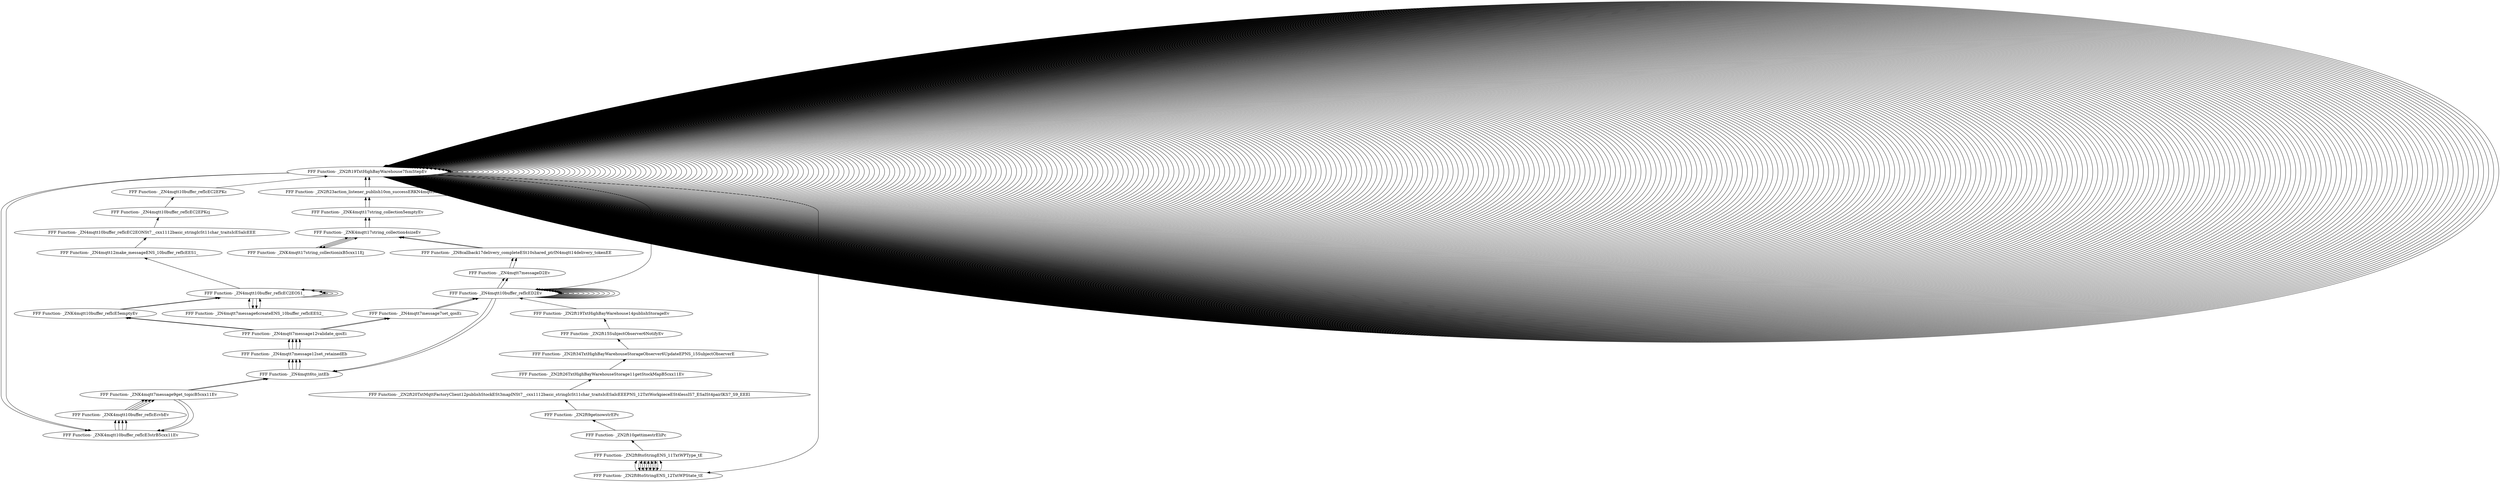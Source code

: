 digraph {
	"FFF Function- _ZN2ft19TxtHighBayWarehouse7fsmStepEv"
	"FFF Function- _ZN2ft19TxtHighBayWarehouse7fsmStepEv"
	"FFF Function- _ZN2ft19TxtHighBayWarehouse7fsmStepEv" -> "FFF Function- _ZN2ft19TxtHighBayWarehouse7fsmStepEv" [dir=back]
	"FFF Function- _ZN2ft19TxtHighBayWarehouse7fsmStepEv"
	"FFF Function- _ZN2ft19TxtHighBayWarehouse7fsmStepEv" -> "FFF Function- _ZN2ft19TxtHighBayWarehouse7fsmStepEv" [dir=back]
	"FFF Function- _ZN2ft19TxtHighBayWarehouse7fsmStepEv"
	"FFF Function- _ZN2ft19TxtHighBayWarehouse7fsmStepEv" -> "FFF Function- _ZN2ft19TxtHighBayWarehouse7fsmStepEv" [dir=back]
	"FFF Function- _ZN2ft19TxtHighBayWarehouse7fsmStepEv"
	"FFF Function- _ZN2ft19TxtHighBayWarehouse7fsmStepEv" -> "FFF Function- _ZN2ft19TxtHighBayWarehouse7fsmStepEv" [dir=back]
	"FFF Function- _ZN2ft19TxtHighBayWarehouse7fsmStepEv"
	"FFF Function- _ZN2ft19TxtHighBayWarehouse7fsmStepEv" -> "FFF Function- _ZN2ft19TxtHighBayWarehouse7fsmStepEv" [dir=back]
	"FFF Function- _ZN2ft19TxtHighBayWarehouse7fsmStepEv"
	"FFF Function- _ZN2ft19TxtHighBayWarehouse7fsmStepEv" -> "FFF Function- _ZN2ft19TxtHighBayWarehouse7fsmStepEv" [dir=back]
	"FFF Function- _ZN2ft19TxtHighBayWarehouse7fsmStepEv"
	"FFF Function- _ZN2ft19TxtHighBayWarehouse7fsmStepEv" -> "FFF Function- _ZN2ft19TxtHighBayWarehouse7fsmStepEv" [dir=back]
	"FFF Function- _ZN2ft19TxtHighBayWarehouse7fsmStepEv"
	"FFF Function- _ZN2ft19TxtHighBayWarehouse7fsmStepEv" -> "FFF Function- _ZN2ft19TxtHighBayWarehouse7fsmStepEv" [dir=back]
	"FFF Function- _ZN2ft19TxtHighBayWarehouse7fsmStepEv"
	"FFF Function- _ZN2ft19TxtHighBayWarehouse7fsmStepEv" -> "FFF Function- _ZN2ft19TxtHighBayWarehouse7fsmStepEv" [dir=back]
	"FFF Function- _ZN2ft19TxtHighBayWarehouse7fsmStepEv"
	"FFF Function- _ZN2ft19TxtHighBayWarehouse7fsmStepEv" -> "FFF Function- _ZN2ft19TxtHighBayWarehouse7fsmStepEv" [dir=back]
	"FFF Function- _ZN2ft19TxtHighBayWarehouse7fsmStepEv"
	"FFF Function- _ZN2ft19TxtHighBayWarehouse7fsmStepEv" -> "FFF Function- _ZN2ft19TxtHighBayWarehouse7fsmStepEv" [dir=back]
	"FFF Function- _ZN2ft19TxtHighBayWarehouse7fsmStepEv"
	"FFF Function- _ZN2ft19TxtHighBayWarehouse7fsmStepEv" -> "FFF Function- _ZN2ft19TxtHighBayWarehouse7fsmStepEv" [dir=back]
	"FFF Function- _ZN2ft19TxtHighBayWarehouse7fsmStepEv"
	"FFF Function- _ZN2ft19TxtHighBayWarehouse7fsmStepEv" -> "FFF Function- _ZN2ft19TxtHighBayWarehouse7fsmStepEv" [dir=back]
	"FFF Function- _ZN2ft19TxtHighBayWarehouse7fsmStepEv"
	"FFF Function- _ZN2ft19TxtHighBayWarehouse7fsmStepEv" -> "FFF Function- _ZN2ft19TxtHighBayWarehouse7fsmStepEv" [dir=back]
	"FFF Function- _ZN2ft19TxtHighBayWarehouse7fsmStepEv"
	"FFF Function- _ZN2ft19TxtHighBayWarehouse7fsmStepEv" -> "FFF Function- _ZN2ft19TxtHighBayWarehouse7fsmStepEv" [dir=back]
	"FFF Function- _ZN2ft19TxtHighBayWarehouse7fsmStepEv"
	"FFF Function- _ZN2ft19TxtHighBayWarehouse7fsmStepEv" -> "FFF Function- _ZN2ft19TxtHighBayWarehouse7fsmStepEv" [dir=back]
	"FFF Function- _ZN2ft19TxtHighBayWarehouse7fsmStepEv"
	"FFF Function- _ZN2ft19TxtHighBayWarehouse7fsmStepEv" -> "FFF Function- _ZN2ft19TxtHighBayWarehouse7fsmStepEv" [dir=back]
	"FFF Function- _ZN2ft19TxtHighBayWarehouse7fsmStepEv"
	"FFF Function- _ZN2ft19TxtHighBayWarehouse7fsmStepEv" -> "FFF Function- _ZN2ft19TxtHighBayWarehouse7fsmStepEv" [dir=back]
	"FFF Function- _ZN2ft19TxtHighBayWarehouse7fsmStepEv"
	"FFF Function- _ZN2ft19TxtHighBayWarehouse7fsmStepEv" -> "FFF Function- _ZN2ft19TxtHighBayWarehouse7fsmStepEv" [dir=back]
	"FFF Function- _ZN2ft19TxtHighBayWarehouse7fsmStepEv"
	"FFF Function- _ZN2ft19TxtHighBayWarehouse7fsmStepEv" -> "FFF Function- _ZN2ft19TxtHighBayWarehouse7fsmStepEv" [dir=back]
	"FFF Function- _ZN2ft19TxtHighBayWarehouse7fsmStepEv"
	"FFF Function- _ZN2ft19TxtHighBayWarehouse7fsmStepEv" -> "FFF Function- _ZN2ft19TxtHighBayWarehouse7fsmStepEv" [dir=back]
	"FFF Function- _ZN2ft19TxtHighBayWarehouse7fsmStepEv"
	"FFF Function- _ZN2ft19TxtHighBayWarehouse7fsmStepEv" -> "FFF Function- _ZN2ft19TxtHighBayWarehouse7fsmStepEv" [dir=back]
	"FFF Function- _ZN2ft19TxtHighBayWarehouse7fsmStepEv"
	"FFF Function- _ZN2ft19TxtHighBayWarehouse7fsmStepEv" -> "FFF Function- _ZN2ft19TxtHighBayWarehouse7fsmStepEv" [dir=back]
	"FFF Function- _ZN2ft19TxtHighBayWarehouse7fsmStepEv"
	"FFF Function- _ZN2ft19TxtHighBayWarehouse7fsmStepEv" -> "FFF Function- _ZN2ft19TxtHighBayWarehouse7fsmStepEv" [dir=back]
	"FFF Function- _ZN2ft19TxtHighBayWarehouse7fsmStepEv"
	"FFF Function- _ZN2ft19TxtHighBayWarehouse7fsmStepEv" -> "FFF Function- _ZN2ft19TxtHighBayWarehouse7fsmStepEv" [dir=back]
	"FFF Function- _ZN2ft19TxtHighBayWarehouse7fsmStepEv"
	"FFF Function- _ZN2ft19TxtHighBayWarehouse7fsmStepEv" -> "FFF Function- _ZN2ft19TxtHighBayWarehouse7fsmStepEv" [dir=back]
	"FFF Function- _ZN2ft19TxtHighBayWarehouse7fsmStepEv"
	"FFF Function- _ZN2ft19TxtHighBayWarehouse7fsmStepEv" -> "FFF Function- _ZN2ft19TxtHighBayWarehouse7fsmStepEv" [dir=back]
	"FFF Function- _ZN2ft19TxtHighBayWarehouse7fsmStepEv"
	"FFF Function- _ZN2ft19TxtHighBayWarehouse7fsmStepEv" -> "FFF Function- _ZN2ft19TxtHighBayWarehouse7fsmStepEv" [dir=back]
	"FFF Function- _ZN2ft19TxtHighBayWarehouse7fsmStepEv"
	"FFF Function- _ZN2ft19TxtHighBayWarehouse7fsmStepEv" -> "FFF Function- _ZN2ft19TxtHighBayWarehouse7fsmStepEv" [dir=back]
	"FFF Function- _ZN2ft19TxtHighBayWarehouse7fsmStepEv"
	"FFF Function- _ZN2ft19TxtHighBayWarehouse7fsmStepEv" -> "FFF Function- _ZN2ft19TxtHighBayWarehouse7fsmStepEv" [dir=back]
	"FFF Function- _ZN2ft19TxtHighBayWarehouse7fsmStepEv"
	"FFF Function- _ZN2ft19TxtHighBayWarehouse7fsmStepEv" -> "FFF Function- _ZN2ft19TxtHighBayWarehouse7fsmStepEv" [dir=back]
	"FFF Function- _ZN2ft19TxtHighBayWarehouse7fsmStepEv"
	"FFF Function- _ZN2ft19TxtHighBayWarehouse7fsmStepEv" -> "FFF Function- _ZN2ft19TxtHighBayWarehouse7fsmStepEv" [dir=back]
	"FFF Function- _ZN2ft19TxtHighBayWarehouse7fsmStepEv"
	"FFF Function- _ZN2ft19TxtHighBayWarehouse7fsmStepEv" -> "FFF Function- _ZN2ft19TxtHighBayWarehouse7fsmStepEv" [dir=back]
	"FFF Function- _ZN2ft19TxtHighBayWarehouse7fsmStepEv"
	"FFF Function- _ZN2ft19TxtHighBayWarehouse7fsmStepEv" -> "FFF Function- _ZN2ft19TxtHighBayWarehouse7fsmStepEv" [dir=back]
	"FFF Function- _ZN2ft19TxtHighBayWarehouse7fsmStepEv"
	"FFF Function- _ZN2ft19TxtHighBayWarehouse7fsmStepEv" -> "FFF Function- _ZN2ft19TxtHighBayWarehouse7fsmStepEv" [dir=back]
	"FFF Function- _ZN2ft19TxtHighBayWarehouse7fsmStepEv"
	"FFF Function- _ZN2ft19TxtHighBayWarehouse7fsmStepEv" -> "FFF Function- _ZN2ft19TxtHighBayWarehouse7fsmStepEv" [dir=back]
	"FFF Function- _ZN2ft19TxtHighBayWarehouse7fsmStepEv"
	"FFF Function- _ZN2ft19TxtHighBayWarehouse7fsmStepEv" -> "FFF Function- _ZN2ft19TxtHighBayWarehouse7fsmStepEv" [dir=back]
	"FFF Function- _ZN2ft19TxtHighBayWarehouse7fsmStepEv"
	"FFF Function- _ZN2ft19TxtHighBayWarehouse7fsmStepEv" -> "FFF Function- _ZN2ft19TxtHighBayWarehouse7fsmStepEv" [dir=back]
	"FFF Function- _ZN2ft19TxtHighBayWarehouse7fsmStepEv"
	"FFF Function- _ZN2ft19TxtHighBayWarehouse7fsmStepEv" -> "FFF Function- _ZN2ft19TxtHighBayWarehouse7fsmStepEv" [dir=back]
	"FFF Function- _ZN2ft19TxtHighBayWarehouse7fsmStepEv"
	"FFF Function- _ZN2ft19TxtHighBayWarehouse7fsmStepEv" -> "FFF Function- _ZN2ft19TxtHighBayWarehouse7fsmStepEv" [dir=back]
	"FFF Function- _ZN2ft19TxtHighBayWarehouse7fsmStepEv"
	"FFF Function- _ZN2ft19TxtHighBayWarehouse7fsmStepEv" -> "FFF Function- _ZN2ft19TxtHighBayWarehouse7fsmStepEv" [dir=back]
	"FFF Function- _ZN2ft19TxtHighBayWarehouse7fsmStepEv"
	"FFF Function- _ZN2ft19TxtHighBayWarehouse7fsmStepEv" -> "FFF Function- _ZN2ft19TxtHighBayWarehouse7fsmStepEv" [dir=back]
	"FFF Function- _ZN2ft19TxtHighBayWarehouse7fsmStepEv"
	"FFF Function- _ZN2ft19TxtHighBayWarehouse7fsmStepEv" -> "FFF Function- _ZN2ft19TxtHighBayWarehouse7fsmStepEv" [dir=back]
	"FFF Function- _ZN2ft19TxtHighBayWarehouse7fsmStepEv"
	"FFF Function- _ZN2ft19TxtHighBayWarehouse7fsmStepEv" -> "FFF Function- _ZN2ft19TxtHighBayWarehouse7fsmStepEv" [dir=back]
	"FFF Function- _ZN2ft19TxtHighBayWarehouse7fsmStepEv"
	"FFF Function- _ZN2ft19TxtHighBayWarehouse7fsmStepEv" -> "FFF Function- _ZN2ft19TxtHighBayWarehouse7fsmStepEv" [dir=back]
	"FFF Function- _ZN2ft19TxtHighBayWarehouse7fsmStepEv"
	"FFF Function- _ZN2ft19TxtHighBayWarehouse7fsmStepEv" -> "FFF Function- _ZN2ft19TxtHighBayWarehouse7fsmStepEv" [dir=back]
	"FFF Function- _ZN2ft19TxtHighBayWarehouse7fsmStepEv"
	"FFF Function- _ZN2ft19TxtHighBayWarehouse7fsmStepEv" -> "FFF Function- _ZN2ft19TxtHighBayWarehouse7fsmStepEv" [dir=back]
	"FFF Function- _ZN2ft19TxtHighBayWarehouse7fsmStepEv"
	"FFF Function- _ZN2ft19TxtHighBayWarehouse7fsmStepEv" -> "FFF Function- _ZN2ft19TxtHighBayWarehouse7fsmStepEv" [dir=back]
	"FFF Function- _ZN2ft19TxtHighBayWarehouse7fsmStepEv"
	"FFF Function- _ZN2ft19TxtHighBayWarehouse7fsmStepEv" -> "FFF Function- _ZN2ft19TxtHighBayWarehouse7fsmStepEv" [dir=back]
	"FFF Function- _ZN2ft19TxtHighBayWarehouse7fsmStepEv"
	"FFF Function- _ZN2ft19TxtHighBayWarehouse7fsmStepEv" -> "FFF Function- _ZN2ft19TxtHighBayWarehouse7fsmStepEv" [dir=back]
	"FFF Function- _ZN2ft19TxtHighBayWarehouse7fsmStepEv"
	"FFF Function- _ZN2ft19TxtHighBayWarehouse7fsmStepEv" -> "FFF Function- _ZN2ft19TxtHighBayWarehouse7fsmStepEv" [dir=back]
	"FFF Function- _ZN2ft19TxtHighBayWarehouse7fsmStepEv"
	"FFF Function- _ZN2ft19TxtHighBayWarehouse7fsmStepEv" -> "FFF Function- _ZN2ft19TxtHighBayWarehouse7fsmStepEv" [dir=back]
	"FFF Function- _ZN2ft19TxtHighBayWarehouse7fsmStepEv"
	"FFF Function- _ZN2ft19TxtHighBayWarehouse7fsmStepEv" -> "FFF Function- _ZN2ft19TxtHighBayWarehouse7fsmStepEv" [dir=back]
	"FFF Function- _ZN2ft19TxtHighBayWarehouse7fsmStepEv"
	"FFF Function- _ZN2ft19TxtHighBayWarehouse7fsmStepEv" -> "FFF Function- _ZN2ft19TxtHighBayWarehouse7fsmStepEv" [dir=back]
	"FFF Function- _ZN2ft19TxtHighBayWarehouse7fsmStepEv"
	"FFF Function- _ZN2ft19TxtHighBayWarehouse7fsmStepEv" -> "FFF Function- _ZN2ft19TxtHighBayWarehouse7fsmStepEv" [dir=back]
	"FFF Function- _ZN2ft19TxtHighBayWarehouse7fsmStepEv"
	"FFF Function- _ZN2ft19TxtHighBayWarehouse7fsmStepEv" -> "FFF Function- _ZN2ft19TxtHighBayWarehouse7fsmStepEv" [dir=back]
	"FFF Function- _ZN2ft19TxtHighBayWarehouse7fsmStepEv"
	"FFF Function- _ZN2ft19TxtHighBayWarehouse7fsmStepEv" -> "FFF Function- _ZN2ft19TxtHighBayWarehouse7fsmStepEv" [dir=back]
	"FFF Function- _ZN2ft19TxtHighBayWarehouse7fsmStepEv"
	"FFF Function- _ZN2ft19TxtHighBayWarehouse7fsmStepEv" -> "FFF Function- _ZN2ft19TxtHighBayWarehouse7fsmStepEv" [dir=back]
	"FFF Function- _ZN2ft19TxtHighBayWarehouse7fsmStepEv"
	"FFF Function- _ZN2ft19TxtHighBayWarehouse7fsmStepEv" -> "FFF Function- _ZN2ft19TxtHighBayWarehouse7fsmStepEv" [dir=back]
	"FFF Function- _ZN2ft19TxtHighBayWarehouse7fsmStepEv"
	"FFF Function- _ZN2ft19TxtHighBayWarehouse7fsmStepEv" -> "FFF Function- _ZN2ft19TxtHighBayWarehouse7fsmStepEv" [dir=back]
	"FFF Function- _ZN2ft19TxtHighBayWarehouse7fsmStepEv"
	"FFF Function- _ZN2ft19TxtHighBayWarehouse7fsmStepEv" -> "FFF Function- _ZN2ft19TxtHighBayWarehouse7fsmStepEv" [dir=back]
	"FFF Function- _ZN2ft19TxtHighBayWarehouse7fsmStepEv"
	"FFF Function- _ZN2ft19TxtHighBayWarehouse7fsmStepEv" -> "FFF Function- _ZN2ft19TxtHighBayWarehouse7fsmStepEv" [dir=back]
	"FFF Function- _ZN2ft19TxtHighBayWarehouse7fsmStepEv"
	"FFF Function- _ZN2ft19TxtHighBayWarehouse7fsmStepEv" -> "FFF Function- _ZN2ft19TxtHighBayWarehouse7fsmStepEv" [dir=back]
	"FFF Function- _ZN2ft19TxtHighBayWarehouse7fsmStepEv"
	"FFF Function- _ZN2ft19TxtHighBayWarehouse7fsmStepEv" -> "FFF Function- _ZN2ft19TxtHighBayWarehouse7fsmStepEv" [dir=back]
	"FFF Function- _ZN2ft19TxtHighBayWarehouse7fsmStepEv"
	"FFF Function- _ZN2ft19TxtHighBayWarehouse7fsmStepEv" -> "FFF Function- _ZN2ft19TxtHighBayWarehouse7fsmStepEv" [dir=back]
	"FFF Function- _ZN2ft19TxtHighBayWarehouse7fsmStepEv"
	"FFF Function- _ZN2ft19TxtHighBayWarehouse7fsmStepEv" -> "FFF Function- _ZN2ft19TxtHighBayWarehouse7fsmStepEv" [dir=back]
	"FFF Function- _ZN2ft19TxtHighBayWarehouse7fsmStepEv"
	"FFF Function- _ZN2ft19TxtHighBayWarehouse7fsmStepEv" -> "FFF Function- _ZN2ft19TxtHighBayWarehouse7fsmStepEv" [dir=back]
	"FFF Function- _ZN2ft19TxtHighBayWarehouse7fsmStepEv"
	"FFF Function- _ZN2ft19TxtHighBayWarehouse7fsmStepEv" -> "FFF Function- _ZN2ft19TxtHighBayWarehouse7fsmStepEv" [dir=back]
	"FFF Function- _ZN2ft19TxtHighBayWarehouse7fsmStepEv"
	"FFF Function- _ZN2ft19TxtHighBayWarehouse7fsmStepEv" -> "FFF Function- _ZN2ft19TxtHighBayWarehouse7fsmStepEv" [dir=back]
	"FFF Function- _ZN2ft19TxtHighBayWarehouse7fsmStepEv"
	"FFF Function- _ZN2ft19TxtHighBayWarehouse7fsmStepEv" -> "FFF Function- _ZN2ft19TxtHighBayWarehouse7fsmStepEv" [dir=back]
	"FFF Function- _ZN2ft19TxtHighBayWarehouse7fsmStepEv"
	"FFF Function- _ZN2ft19TxtHighBayWarehouse7fsmStepEv" -> "FFF Function- _ZN2ft19TxtHighBayWarehouse7fsmStepEv" [dir=back]
	"FFF Function- _ZN2ft19TxtHighBayWarehouse7fsmStepEv"
	"FFF Function- _ZN2ft19TxtHighBayWarehouse7fsmStepEv" -> "FFF Function- _ZN2ft19TxtHighBayWarehouse7fsmStepEv" [dir=back]
	"FFF Function- _ZN2ft19TxtHighBayWarehouse7fsmStepEv"
	"FFF Function- _ZN2ft19TxtHighBayWarehouse7fsmStepEv" -> "FFF Function- _ZN2ft19TxtHighBayWarehouse7fsmStepEv" [dir=back]
	"FFF Function- _ZN2ft19TxtHighBayWarehouse7fsmStepEv"
	"FFF Function- _ZN2ft19TxtHighBayWarehouse7fsmStepEv" -> "FFF Function- _ZN2ft19TxtHighBayWarehouse7fsmStepEv" [dir=back]
	"FFF Function- _ZN2ft19TxtHighBayWarehouse7fsmStepEv"
	"FFF Function- _ZN2ft19TxtHighBayWarehouse7fsmStepEv" -> "FFF Function- _ZN2ft19TxtHighBayWarehouse7fsmStepEv" [dir=back]
	"FFF Function- _ZN2ft19TxtHighBayWarehouse7fsmStepEv"
	"FFF Function- _ZN2ft19TxtHighBayWarehouse7fsmStepEv" -> "FFF Function- _ZN2ft19TxtHighBayWarehouse7fsmStepEv" [dir=back]
	"FFF Function- _ZN2ft19TxtHighBayWarehouse7fsmStepEv"
	"FFF Function- _ZN2ft19TxtHighBayWarehouse7fsmStepEv" -> "FFF Function- _ZN2ft19TxtHighBayWarehouse7fsmStepEv" [dir=back]
	"FFF Function- _ZN2ft19TxtHighBayWarehouse7fsmStepEv"
	"FFF Function- _ZN2ft19TxtHighBayWarehouse7fsmStepEv" -> "FFF Function- _ZN2ft19TxtHighBayWarehouse7fsmStepEv" [dir=back]
	"FFF Function- _ZN2ft19TxtHighBayWarehouse7fsmStepEv"
	"FFF Function- _ZN2ft19TxtHighBayWarehouse7fsmStepEv" -> "FFF Function- _ZN2ft19TxtHighBayWarehouse7fsmStepEv" [dir=back]
	"FFF Function- _ZN2ft19TxtHighBayWarehouse7fsmStepEv"
	"FFF Function- _ZN2ft19TxtHighBayWarehouse7fsmStepEv" -> "FFF Function- _ZN2ft19TxtHighBayWarehouse7fsmStepEv" [dir=back]
	"FFF Function- _ZN2ft19TxtHighBayWarehouse7fsmStepEv"
	"FFF Function- _ZN2ft19TxtHighBayWarehouse7fsmStepEv" -> "FFF Function- _ZN2ft19TxtHighBayWarehouse7fsmStepEv" [dir=back]
	"FFF Function- _ZN2ft19TxtHighBayWarehouse7fsmStepEv"
	"FFF Function- _ZN2ft19TxtHighBayWarehouse7fsmStepEv" -> "FFF Function- _ZN2ft19TxtHighBayWarehouse7fsmStepEv" [dir=back]
	"FFF Function- _ZN2ft19TxtHighBayWarehouse7fsmStepEv"
	"FFF Function- _ZN2ft19TxtHighBayWarehouse7fsmStepEv" -> "FFF Function- _ZN2ft19TxtHighBayWarehouse7fsmStepEv" [dir=back]
	"FFF Function- _ZN2ft19TxtHighBayWarehouse7fsmStepEv"
	"FFF Function- _ZN2ft19TxtHighBayWarehouse7fsmStepEv" -> "FFF Function- _ZN2ft19TxtHighBayWarehouse7fsmStepEv" [dir=back]
	"FFF Function- _ZN2ft19TxtHighBayWarehouse7fsmStepEv"
	"FFF Function- _ZN2ft19TxtHighBayWarehouse7fsmStepEv" -> "FFF Function- _ZN2ft19TxtHighBayWarehouse7fsmStepEv" [dir=back]
	"FFF Function- _ZN2ft19TxtHighBayWarehouse7fsmStepEv"
	"FFF Function- _ZN2ft19TxtHighBayWarehouse7fsmStepEv" -> "FFF Function- _ZN2ft19TxtHighBayWarehouse7fsmStepEv" [dir=back]
	"FFF Function- _ZN2ft19TxtHighBayWarehouse7fsmStepEv"
	"FFF Function- _ZN2ft19TxtHighBayWarehouse7fsmStepEv" -> "FFF Function- _ZN2ft19TxtHighBayWarehouse7fsmStepEv" [dir=back]
	"FFF Function- _ZN2ft19TxtHighBayWarehouse7fsmStepEv"
	"FFF Function- _ZN2ft19TxtHighBayWarehouse7fsmStepEv" -> "FFF Function- _ZN2ft19TxtHighBayWarehouse7fsmStepEv" [dir=back]
	"FFF Function- _ZN2ft19TxtHighBayWarehouse7fsmStepEv"
	"FFF Function- _ZN2ft19TxtHighBayWarehouse7fsmStepEv" -> "FFF Function- _ZN2ft19TxtHighBayWarehouse7fsmStepEv" [dir=back]
	"FFF Function- _ZN2ft19TxtHighBayWarehouse7fsmStepEv"
	"FFF Function- _ZN2ft19TxtHighBayWarehouse7fsmStepEv" -> "FFF Function- _ZN2ft19TxtHighBayWarehouse7fsmStepEv" [dir=back]
	"FFF Function- _ZN2ft19TxtHighBayWarehouse7fsmStepEv"
	"FFF Function- _ZN2ft19TxtHighBayWarehouse7fsmStepEv" -> "FFF Function- _ZN2ft19TxtHighBayWarehouse7fsmStepEv" [dir=back]
	"FFF Function- _ZN2ft19TxtHighBayWarehouse7fsmStepEv"
	"FFF Function- _ZN2ft19TxtHighBayWarehouse7fsmStepEv" -> "FFF Function- _ZN2ft19TxtHighBayWarehouse7fsmStepEv" [dir=back]
	"FFF Function- _ZN2ft19TxtHighBayWarehouse7fsmStepEv"
	"FFF Function- _ZN2ft19TxtHighBayWarehouse7fsmStepEv" -> "FFF Function- _ZN2ft19TxtHighBayWarehouse7fsmStepEv" [dir=back]
	"FFF Function- _ZN2ft19TxtHighBayWarehouse7fsmStepEv"
	"FFF Function- _ZN2ft19TxtHighBayWarehouse7fsmStepEv" -> "FFF Function- _ZN2ft19TxtHighBayWarehouse7fsmStepEv" [dir=back]
	"FFF Function- _ZN2ft19TxtHighBayWarehouse7fsmStepEv"
	"FFF Function- _ZN2ft19TxtHighBayWarehouse7fsmStepEv" -> "FFF Function- _ZN2ft19TxtHighBayWarehouse7fsmStepEv" [dir=back]
	"FFF Function- _ZN2ft19TxtHighBayWarehouse7fsmStepEv"
	"FFF Function- _ZN2ft19TxtHighBayWarehouse7fsmStepEv" -> "FFF Function- _ZN2ft19TxtHighBayWarehouse7fsmStepEv" [dir=back]
	"FFF Function- _ZN2ft19TxtHighBayWarehouse7fsmStepEv"
	"FFF Function- _ZN2ft19TxtHighBayWarehouse7fsmStepEv" -> "FFF Function- _ZN2ft19TxtHighBayWarehouse7fsmStepEv" [dir=back]
	"FFF Function- _ZN2ft19TxtHighBayWarehouse7fsmStepEv"
	"FFF Function- _ZN2ft19TxtHighBayWarehouse7fsmStepEv" -> "FFF Function- _ZN2ft19TxtHighBayWarehouse7fsmStepEv" [dir=back]
	"FFF Function- _ZN2ft19TxtHighBayWarehouse7fsmStepEv"
	"FFF Function- _ZN2ft19TxtHighBayWarehouse7fsmStepEv" -> "FFF Function- _ZN2ft19TxtHighBayWarehouse7fsmStepEv" [dir=back]
	"FFF Function- _ZN2ft19TxtHighBayWarehouse7fsmStepEv"
	"FFF Function- _ZN2ft19TxtHighBayWarehouse7fsmStepEv" -> "FFF Function- _ZN2ft19TxtHighBayWarehouse7fsmStepEv" [dir=back]
	"FFF Function- _ZN2ft19TxtHighBayWarehouse7fsmStepEv"
	"FFF Function- _ZN2ft19TxtHighBayWarehouse7fsmStepEv" -> "FFF Function- _ZN2ft19TxtHighBayWarehouse7fsmStepEv" [dir=back]
	"FFF Function- _ZN2ft19TxtHighBayWarehouse7fsmStepEv"
	"FFF Function- _ZN2ft19TxtHighBayWarehouse7fsmStepEv" -> "FFF Function- _ZN2ft19TxtHighBayWarehouse7fsmStepEv" [dir=back]
	"FFF Function- _ZN2ft19TxtHighBayWarehouse7fsmStepEv"
	"FFF Function- _ZN2ft19TxtHighBayWarehouse7fsmStepEv" -> "FFF Function- _ZN2ft19TxtHighBayWarehouse7fsmStepEv" [dir=back]
	"FFF Function- _ZN2ft19TxtHighBayWarehouse7fsmStepEv"
	"FFF Function- _ZN2ft19TxtHighBayWarehouse7fsmStepEv" -> "FFF Function- _ZN2ft19TxtHighBayWarehouse7fsmStepEv" [dir=back]
	"FFF Function- _ZN2ft19TxtHighBayWarehouse7fsmStepEv"
	"FFF Function- _ZN2ft19TxtHighBayWarehouse7fsmStepEv" -> "FFF Function- _ZN2ft19TxtHighBayWarehouse7fsmStepEv" [dir=back]
	"FFF Function- _ZN2ft19TxtHighBayWarehouse7fsmStepEv"
	"FFF Function- _ZN2ft19TxtHighBayWarehouse7fsmStepEv" -> "FFF Function- _ZN2ft19TxtHighBayWarehouse7fsmStepEv" [dir=back]
	"FFF Function- _ZN2ft19TxtHighBayWarehouse7fsmStepEv"
	"FFF Function- _ZN2ft19TxtHighBayWarehouse7fsmStepEv" -> "FFF Function- _ZN2ft19TxtHighBayWarehouse7fsmStepEv" [dir=back]
	"FFF Function- _ZN2ft19TxtHighBayWarehouse7fsmStepEv"
	"FFF Function- _ZN2ft19TxtHighBayWarehouse7fsmStepEv" -> "FFF Function- _ZN2ft19TxtHighBayWarehouse7fsmStepEv" [dir=back]
	"FFF Function- _ZN2ft19TxtHighBayWarehouse7fsmStepEv"
	"FFF Function- _ZN2ft19TxtHighBayWarehouse7fsmStepEv" -> "FFF Function- _ZN2ft19TxtHighBayWarehouse7fsmStepEv" [dir=back]
	"FFF Function- _ZN2ft19TxtHighBayWarehouse7fsmStepEv"
	"FFF Function- _ZN2ft19TxtHighBayWarehouse7fsmStepEv" -> "FFF Function- _ZN2ft19TxtHighBayWarehouse7fsmStepEv" [dir=back]
	"FFF Function- _ZN2ft19TxtHighBayWarehouse7fsmStepEv"
	"FFF Function- _ZN2ft19TxtHighBayWarehouse7fsmStepEv" -> "FFF Function- _ZN2ft19TxtHighBayWarehouse7fsmStepEv" [dir=back]
	"FFF Function- _ZN2ft19TxtHighBayWarehouse7fsmStepEv"
	"FFF Function- _ZN2ft19TxtHighBayWarehouse7fsmStepEv" -> "FFF Function- _ZN2ft19TxtHighBayWarehouse7fsmStepEv" [dir=back]
	"FFF Function- _ZN2ft19TxtHighBayWarehouse7fsmStepEv"
	"FFF Function- _ZN2ft19TxtHighBayWarehouse7fsmStepEv" -> "FFF Function- _ZN2ft19TxtHighBayWarehouse7fsmStepEv" [dir=back]
	"FFF Function- _ZN2ft19TxtHighBayWarehouse7fsmStepEv"
	"FFF Function- _ZN2ft19TxtHighBayWarehouse7fsmStepEv" -> "FFF Function- _ZN2ft19TxtHighBayWarehouse7fsmStepEv" [dir=back]
	"FFF Function- _ZN2ft19TxtHighBayWarehouse7fsmStepEv"
	"FFF Function- _ZN2ft19TxtHighBayWarehouse7fsmStepEv" -> "FFF Function- _ZN2ft19TxtHighBayWarehouse7fsmStepEv" [dir=back]
	"FFF Function- _ZN2ft19TxtHighBayWarehouse7fsmStepEv"
	"FFF Function- _ZN2ft19TxtHighBayWarehouse7fsmStepEv" -> "FFF Function- _ZN2ft19TxtHighBayWarehouse7fsmStepEv" [dir=back]
	"FFF Function- _ZN2ft19TxtHighBayWarehouse7fsmStepEv"
	"FFF Function- _ZN2ft19TxtHighBayWarehouse7fsmStepEv" -> "FFF Function- _ZN2ft19TxtHighBayWarehouse7fsmStepEv" [dir=back]
	"FFF Function- _ZN2ft19TxtHighBayWarehouse7fsmStepEv"
	"FFF Function- _ZN2ft19TxtHighBayWarehouse7fsmStepEv" -> "FFF Function- _ZN2ft19TxtHighBayWarehouse7fsmStepEv" [dir=back]
	"FFF Function- _ZN2ft19TxtHighBayWarehouse7fsmStepEv"
	"FFF Function- _ZN2ft19TxtHighBayWarehouse7fsmStepEv" -> "FFF Function- _ZN2ft19TxtHighBayWarehouse7fsmStepEv" [dir=back]
	"FFF Function- _ZN2ft19TxtHighBayWarehouse7fsmStepEv"
	"FFF Function- _ZN2ft19TxtHighBayWarehouse7fsmStepEv" -> "FFF Function- _ZN2ft19TxtHighBayWarehouse7fsmStepEv" [dir=back]
	"FFF Function- _ZN2ft19TxtHighBayWarehouse7fsmStepEv"
	"FFF Function- _ZN2ft19TxtHighBayWarehouse7fsmStepEv" -> "FFF Function- _ZN2ft19TxtHighBayWarehouse7fsmStepEv" [dir=back]
	"FFF Function- _ZN2ft19TxtHighBayWarehouse7fsmStepEv"
	"FFF Function- _ZN2ft19TxtHighBayWarehouse7fsmStepEv" -> "FFF Function- _ZN2ft19TxtHighBayWarehouse7fsmStepEv" [dir=back]
	"FFF Function- _ZN2ft19TxtHighBayWarehouse7fsmStepEv"
	"FFF Function- _ZN2ft19TxtHighBayWarehouse7fsmStepEv" -> "FFF Function- _ZN2ft19TxtHighBayWarehouse7fsmStepEv" [dir=back]
	"FFF Function- _ZN2ft19TxtHighBayWarehouse7fsmStepEv"
	"FFF Function- _ZN2ft19TxtHighBayWarehouse7fsmStepEv" -> "FFF Function- _ZN2ft19TxtHighBayWarehouse7fsmStepEv" [dir=back]
	"FFF Function- _ZN2ft19TxtHighBayWarehouse7fsmStepEv"
	"FFF Function- _ZN2ft19TxtHighBayWarehouse7fsmStepEv" -> "FFF Function- _ZN2ft19TxtHighBayWarehouse7fsmStepEv" [dir=back]
	"FFF Function- _ZN2ft19TxtHighBayWarehouse7fsmStepEv"
	"FFF Function- _ZN2ft19TxtHighBayWarehouse7fsmStepEv" -> "FFF Function- _ZN2ft19TxtHighBayWarehouse7fsmStepEv" [dir=back]
	"FFF Function- _ZN2ft19TxtHighBayWarehouse7fsmStepEv"
	"FFF Function- _ZN2ft19TxtHighBayWarehouse7fsmStepEv" -> "FFF Function- _ZN2ft19TxtHighBayWarehouse7fsmStepEv" [dir=back]
	"FFF Function- _ZN2ft19TxtHighBayWarehouse7fsmStepEv"
	"FFF Function- _ZN2ft19TxtHighBayWarehouse7fsmStepEv" -> "FFF Function- _ZN2ft19TxtHighBayWarehouse7fsmStepEv" [dir=back]
	"FFF Function- _ZN2ft19TxtHighBayWarehouse7fsmStepEv"
	"FFF Function- _ZN2ft19TxtHighBayWarehouse7fsmStepEv" -> "FFF Function- _ZN2ft19TxtHighBayWarehouse7fsmStepEv" [dir=back]
	"FFF Function- _ZN2ft19TxtHighBayWarehouse7fsmStepEv"
	"FFF Function- _ZN2ft19TxtHighBayWarehouse7fsmStepEv" -> "FFF Function- _ZN2ft19TxtHighBayWarehouse7fsmStepEv" [dir=back]
	"FFF Function- _ZN2ft19TxtHighBayWarehouse7fsmStepEv"
	"FFF Function- _ZN2ft19TxtHighBayWarehouse7fsmStepEv" -> "FFF Function- _ZN2ft19TxtHighBayWarehouse7fsmStepEv" [dir=back]
	"FFF Function- _ZN2ft19TxtHighBayWarehouse7fsmStepEv"
	"FFF Function- _ZN2ft19TxtHighBayWarehouse7fsmStepEv" -> "FFF Function- _ZN2ft19TxtHighBayWarehouse7fsmStepEv" [dir=back]
	"FFF Function- _ZN2ft19TxtHighBayWarehouse7fsmStepEv"
	"FFF Function- _ZN2ft19TxtHighBayWarehouse7fsmStepEv" -> "FFF Function- _ZN2ft19TxtHighBayWarehouse7fsmStepEv" [dir=back]
	"FFF Function- _ZN2ft19TxtHighBayWarehouse7fsmStepEv"
	"FFF Function- _ZN2ft19TxtHighBayWarehouse7fsmStepEv" -> "FFF Function- _ZN2ft19TxtHighBayWarehouse7fsmStepEv" [dir=back]
	"FFF Function- _ZN2ft19TxtHighBayWarehouse7fsmStepEv"
	"FFF Function- _ZN2ft19TxtHighBayWarehouse7fsmStepEv" -> "FFF Function- _ZN2ft19TxtHighBayWarehouse7fsmStepEv" [dir=back]
	"FFF Function- _ZN2ft19TxtHighBayWarehouse7fsmStepEv"
	"FFF Function- _ZN2ft19TxtHighBayWarehouse7fsmStepEv" -> "FFF Function- _ZN2ft19TxtHighBayWarehouse7fsmStepEv" [dir=back]
	"FFF Function- _ZN2ft19TxtHighBayWarehouse7fsmStepEv"
	"FFF Function- _ZN2ft19TxtHighBayWarehouse7fsmStepEv" -> "FFF Function- _ZN2ft19TxtHighBayWarehouse7fsmStepEv" [dir=back]
	"FFF Function- _ZN2ft19TxtHighBayWarehouse7fsmStepEv"
	"FFF Function- _ZN2ft19TxtHighBayWarehouse7fsmStepEv" -> "FFF Function- _ZN2ft19TxtHighBayWarehouse7fsmStepEv" [dir=back]
	"FFF Function- _ZN2ft19TxtHighBayWarehouse7fsmStepEv"
	"FFF Function- _ZN2ft19TxtHighBayWarehouse7fsmStepEv" -> "FFF Function- _ZN2ft19TxtHighBayWarehouse7fsmStepEv" [dir=back]
	"FFF Function- _ZN2ft19TxtHighBayWarehouse7fsmStepEv"
	"FFF Function- _ZN2ft19TxtHighBayWarehouse7fsmStepEv" -> "FFF Function- _ZN2ft19TxtHighBayWarehouse7fsmStepEv" [dir=back]
	"FFF Function- _ZN2ft19TxtHighBayWarehouse7fsmStepEv"
	"FFF Function- _ZN2ft19TxtHighBayWarehouse7fsmStepEv" -> "FFF Function- _ZN2ft19TxtHighBayWarehouse7fsmStepEv" [dir=back]
	"FFF Function- _ZN2ft19TxtHighBayWarehouse7fsmStepEv"
	"FFF Function- _ZN2ft19TxtHighBayWarehouse7fsmStepEv" -> "FFF Function- _ZN2ft19TxtHighBayWarehouse7fsmStepEv" [dir=back]
	"FFF Function- _ZN2ft19TxtHighBayWarehouse7fsmStepEv"
	"FFF Function- _ZN2ft19TxtHighBayWarehouse7fsmStepEv" -> "FFF Function- _ZN2ft19TxtHighBayWarehouse7fsmStepEv" [dir=back]
	"FFF Function- _ZN2ft19TxtHighBayWarehouse7fsmStepEv"
	"FFF Function- _ZN2ft19TxtHighBayWarehouse7fsmStepEv" -> "FFF Function- _ZN2ft19TxtHighBayWarehouse7fsmStepEv" [dir=back]
	"FFF Function- _ZN2ft19TxtHighBayWarehouse7fsmStepEv"
	"FFF Function- _ZN2ft19TxtHighBayWarehouse7fsmStepEv" -> "FFF Function- _ZN2ft19TxtHighBayWarehouse7fsmStepEv" [dir=back]
	"FFF Function- _ZN2ft19TxtHighBayWarehouse7fsmStepEv"
	"FFF Function- _ZN2ft19TxtHighBayWarehouse7fsmStepEv" -> "FFF Function- _ZN2ft19TxtHighBayWarehouse7fsmStepEv" [dir=back]
	"FFF Function- _ZN2ft19TxtHighBayWarehouse7fsmStepEv"
	"FFF Function- _ZN2ft19TxtHighBayWarehouse7fsmStepEv" -> "FFF Function- _ZN2ft19TxtHighBayWarehouse7fsmStepEv" [dir=back]
	"FFF Function- _ZN2ft19TxtHighBayWarehouse7fsmStepEv"
	"FFF Function- _ZN2ft19TxtHighBayWarehouse7fsmStepEv" -> "FFF Function- _ZN2ft19TxtHighBayWarehouse7fsmStepEv" [dir=back]
	"FFF Function- _ZN2ft19TxtHighBayWarehouse7fsmStepEv"
	"FFF Function- _ZN2ft19TxtHighBayWarehouse7fsmStepEv" -> "FFF Function- _ZN2ft19TxtHighBayWarehouse7fsmStepEv" [dir=back]
	"FFF Function- _ZN2ft19TxtHighBayWarehouse7fsmStepEv"
	"FFF Function- _ZN2ft19TxtHighBayWarehouse7fsmStepEv" -> "FFF Function- _ZN2ft19TxtHighBayWarehouse7fsmStepEv" [dir=back]
	"FFF Function- _ZN2ft19TxtHighBayWarehouse7fsmStepEv"
	"FFF Function- _ZN2ft19TxtHighBayWarehouse7fsmStepEv" -> "FFF Function- _ZN2ft19TxtHighBayWarehouse7fsmStepEv" [dir=back]
	"FFF Function- _ZN2ft19TxtHighBayWarehouse7fsmStepEv"
	"FFF Function- _ZN2ft19TxtHighBayWarehouse7fsmStepEv" -> "FFF Function- _ZN2ft19TxtHighBayWarehouse7fsmStepEv" [dir=back]
	"FFF Function- _ZN2ft19TxtHighBayWarehouse7fsmStepEv"
	"FFF Function- _ZN2ft19TxtHighBayWarehouse7fsmStepEv" -> "FFF Function- _ZN2ft19TxtHighBayWarehouse7fsmStepEv" [dir=back]
	"FFF Function- _ZN2ft19TxtHighBayWarehouse7fsmStepEv"
	"FFF Function- _ZN2ft19TxtHighBayWarehouse7fsmStepEv" -> "FFF Function- _ZN2ft19TxtHighBayWarehouse7fsmStepEv" [dir=back]
	"FFF Function- _ZN2ft19TxtHighBayWarehouse7fsmStepEv"
	"FFF Function- _ZN2ft19TxtHighBayWarehouse7fsmStepEv" -> "FFF Function- _ZN2ft19TxtHighBayWarehouse7fsmStepEv" [dir=back]
	"FFF Function- _ZN2ft19TxtHighBayWarehouse7fsmStepEv"
	"FFF Function- _ZN2ft19TxtHighBayWarehouse7fsmStepEv" -> "FFF Function- _ZN2ft19TxtHighBayWarehouse7fsmStepEv" [dir=back]
	"FFF Function- _ZN2ft19TxtHighBayWarehouse7fsmStepEv"
	"FFF Function- _ZN2ft19TxtHighBayWarehouse7fsmStepEv" -> "FFF Function- _ZN2ft19TxtHighBayWarehouse7fsmStepEv" [dir=back]
	"FFF Function- _ZN2ft19TxtHighBayWarehouse7fsmStepEv"
	"FFF Function- _ZN2ft19TxtHighBayWarehouse7fsmStepEv" -> "FFF Function- _ZN2ft19TxtHighBayWarehouse7fsmStepEv" [dir=back]
	"FFF Function- _ZN2ft19TxtHighBayWarehouse7fsmStepEv"
	"FFF Function- _ZN2ft19TxtHighBayWarehouse7fsmStepEv" -> "FFF Function- _ZN2ft19TxtHighBayWarehouse7fsmStepEv" [dir=back]
	"FFF Function- _ZN2ft19TxtHighBayWarehouse7fsmStepEv"
	"FFF Function- _ZN2ft19TxtHighBayWarehouse7fsmStepEv" -> "FFF Function- _ZN2ft19TxtHighBayWarehouse7fsmStepEv" [dir=back]
	"FFF Function- _ZN2ft19TxtHighBayWarehouse7fsmStepEv"
	"FFF Function- _ZN2ft19TxtHighBayWarehouse7fsmStepEv" -> "FFF Function- _ZN2ft19TxtHighBayWarehouse7fsmStepEv" [dir=back]
	"FFF Function- _ZN2ft19TxtHighBayWarehouse7fsmStepEv"
	"FFF Function- _ZN2ft19TxtHighBayWarehouse7fsmStepEv" -> "FFF Function- _ZN2ft19TxtHighBayWarehouse7fsmStepEv" [dir=back]
	"FFF Function- _ZN2ft19TxtHighBayWarehouse7fsmStepEv"
	"FFF Function- _ZN2ft19TxtHighBayWarehouse7fsmStepEv" -> "FFF Function- _ZN2ft19TxtHighBayWarehouse7fsmStepEv" [dir=back]
	"FFF Function- _ZN2ft19TxtHighBayWarehouse7fsmStepEv"
	"FFF Function- _ZN2ft19TxtHighBayWarehouse7fsmStepEv" -> "FFF Function- _ZN2ft19TxtHighBayWarehouse7fsmStepEv" [dir=back]
	"FFF Function- _ZN2ft19TxtHighBayWarehouse7fsmStepEv"
	"FFF Function- _ZN2ft19TxtHighBayWarehouse7fsmStepEv" -> "FFF Function- _ZN2ft19TxtHighBayWarehouse7fsmStepEv" [dir=back]
	"FFF Function- _ZN2ft19TxtHighBayWarehouse7fsmStepEv"
	"FFF Function- _ZN2ft19TxtHighBayWarehouse7fsmStepEv" -> "FFF Function- _ZN2ft19TxtHighBayWarehouse7fsmStepEv" [dir=back]
	"FFF Function- _ZN2ft19TxtHighBayWarehouse7fsmStepEv"
	"FFF Function- _ZN2ft19TxtHighBayWarehouse7fsmStepEv" -> "FFF Function- _ZN2ft19TxtHighBayWarehouse7fsmStepEv" [dir=back]
	"FFF Function- _ZN2ft19TxtHighBayWarehouse7fsmStepEv"
	"FFF Function- _ZN2ft19TxtHighBayWarehouse7fsmStepEv" -> "FFF Function- _ZN2ft19TxtHighBayWarehouse7fsmStepEv" [dir=back]
	"FFF Function- _ZN2ft19TxtHighBayWarehouse7fsmStepEv"
	"FFF Function- _ZN2ft19TxtHighBayWarehouse7fsmStepEv" -> "FFF Function- _ZN2ft19TxtHighBayWarehouse7fsmStepEv" [dir=back]
	"FFF Function- _ZN2ft19TxtHighBayWarehouse7fsmStepEv"
	"FFF Function- _ZN2ft19TxtHighBayWarehouse7fsmStepEv" -> "FFF Function- _ZN2ft19TxtHighBayWarehouse7fsmStepEv" [dir=back]
	"FFF Function- _ZN2ft19TxtHighBayWarehouse7fsmStepEv"
	"FFF Function- _ZN2ft19TxtHighBayWarehouse7fsmStepEv" -> "FFF Function- _ZN2ft19TxtHighBayWarehouse7fsmStepEv" [dir=back]
	"FFF Function- _ZN2ft19TxtHighBayWarehouse7fsmStepEv"
	"FFF Function- _ZN2ft19TxtHighBayWarehouse7fsmStepEv" -> "FFF Function- _ZN2ft19TxtHighBayWarehouse7fsmStepEv" [dir=back]
	"FFF Function- _ZN2ft19TxtHighBayWarehouse7fsmStepEv"
	"FFF Function- _ZN2ft19TxtHighBayWarehouse7fsmStepEv" -> "FFF Function- _ZN2ft19TxtHighBayWarehouse7fsmStepEv" [dir=back]
	"FFF Function- _ZN2ft19TxtHighBayWarehouse7fsmStepEv"
	"FFF Function- _ZN2ft19TxtHighBayWarehouse7fsmStepEv" -> "FFF Function- _ZN2ft19TxtHighBayWarehouse7fsmStepEv" [dir=back]
	"FFF Function- _ZN2ft19TxtHighBayWarehouse7fsmStepEv"
	"FFF Function- _ZN2ft19TxtHighBayWarehouse7fsmStepEv" -> "FFF Function- _ZN2ft19TxtHighBayWarehouse7fsmStepEv" [dir=back]
	"FFF Function- _ZN2ft19TxtHighBayWarehouse7fsmStepEv"
	"FFF Function- _ZN2ft19TxtHighBayWarehouse7fsmStepEv" -> "FFF Function- _ZN2ft19TxtHighBayWarehouse7fsmStepEv" [dir=back]
	"FFF Function- _ZN2ft19TxtHighBayWarehouse7fsmStepEv"
	"FFF Function- _ZN2ft19TxtHighBayWarehouse7fsmStepEv" -> "FFF Function- _ZN2ft19TxtHighBayWarehouse7fsmStepEv" [dir=back]
	"FFF Function- _ZN2ft19TxtHighBayWarehouse7fsmStepEv"
	"FFF Function- _ZN2ft19TxtHighBayWarehouse7fsmStepEv" -> "FFF Function- _ZN2ft19TxtHighBayWarehouse7fsmStepEv" [dir=back]
	"FFF Function- _ZN2ft19TxtHighBayWarehouse7fsmStepEv"
	"FFF Function- _ZN2ft19TxtHighBayWarehouse7fsmStepEv" -> "FFF Function- _ZN2ft19TxtHighBayWarehouse7fsmStepEv" [dir=back]
	"FFF Function- _ZN2ft19TxtHighBayWarehouse7fsmStepEv"
	"FFF Function- _ZN2ft19TxtHighBayWarehouse7fsmStepEv" -> "FFF Function- _ZN2ft19TxtHighBayWarehouse7fsmStepEv" [dir=back]
	"FFF Function- _ZN2ft19TxtHighBayWarehouse7fsmStepEv"
	"FFF Function- _ZN2ft19TxtHighBayWarehouse7fsmStepEv" -> "FFF Function- _ZN2ft19TxtHighBayWarehouse7fsmStepEv" [dir=back]
	"FFF Function- _ZN2ft19TxtHighBayWarehouse7fsmStepEv"
	"FFF Function- _ZN2ft19TxtHighBayWarehouse7fsmStepEv" -> "FFF Function- _ZN2ft19TxtHighBayWarehouse7fsmStepEv" [dir=back]
	"FFF Function- _ZN2ft19TxtHighBayWarehouse7fsmStepEv"
	"FFF Function- _ZN2ft19TxtHighBayWarehouse7fsmStepEv" -> "FFF Function- _ZN2ft19TxtHighBayWarehouse7fsmStepEv" [dir=back]
	"FFF Function- _ZN2ft19TxtHighBayWarehouse7fsmStepEv"
	"FFF Function- _ZN2ft19TxtHighBayWarehouse7fsmStepEv" -> "FFF Function- _ZN2ft19TxtHighBayWarehouse7fsmStepEv" [dir=back]
	"FFF Function- _ZN2ft19TxtHighBayWarehouse7fsmStepEv"
	"FFF Function- _ZN2ft19TxtHighBayWarehouse7fsmStepEv" -> "FFF Function- _ZN2ft19TxtHighBayWarehouse7fsmStepEv" [dir=back]
	"FFF Function- _ZN2ft19TxtHighBayWarehouse7fsmStepEv"
	"FFF Function- _ZN2ft19TxtHighBayWarehouse7fsmStepEv" -> "FFF Function- _ZN2ft19TxtHighBayWarehouse7fsmStepEv" [dir=back]
	"FFF Function- _ZN2ft19TxtHighBayWarehouse7fsmStepEv"
	"FFF Function- _ZN2ft19TxtHighBayWarehouse7fsmStepEv" -> "FFF Function- _ZN2ft19TxtHighBayWarehouse7fsmStepEv" [dir=back]
	"FFF Function- _ZN2ft19TxtHighBayWarehouse7fsmStepEv"
	"FFF Function- _ZN2ft19TxtHighBayWarehouse7fsmStepEv" -> "FFF Function- _ZN2ft19TxtHighBayWarehouse7fsmStepEv" [dir=back]
	"FFF Function- _ZN2ft19TxtHighBayWarehouse7fsmStepEv"
	"FFF Function- _ZN2ft19TxtHighBayWarehouse7fsmStepEv" -> "FFF Function- _ZN2ft19TxtHighBayWarehouse7fsmStepEv" [dir=back]
	"FFF Function- _ZN2ft19TxtHighBayWarehouse7fsmStepEv"
	"FFF Function- _ZN2ft19TxtHighBayWarehouse7fsmStepEv" -> "FFF Function- _ZN2ft19TxtHighBayWarehouse7fsmStepEv" [dir=back]
	"FFF Function- _ZN2ft19TxtHighBayWarehouse7fsmStepEv"
	"FFF Function- _ZN2ft19TxtHighBayWarehouse7fsmStepEv" -> "FFF Function- _ZN2ft19TxtHighBayWarehouse7fsmStepEv" [dir=back]
	"FFF Function- _ZN2ft19TxtHighBayWarehouse7fsmStepEv"
	"FFF Function- _ZN2ft19TxtHighBayWarehouse7fsmStepEv" -> "FFF Function- _ZN2ft19TxtHighBayWarehouse7fsmStepEv" [dir=back]
	"FFF Function- _ZN2ft19TxtHighBayWarehouse7fsmStepEv"
	"FFF Function- _ZN2ft19TxtHighBayWarehouse7fsmStepEv" -> "FFF Function- _ZN2ft19TxtHighBayWarehouse7fsmStepEv" [dir=back]
	"FFF Function- _ZN2ft19TxtHighBayWarehouse7fsmStepEv"
	"FFF Function- _ZN2ft19TxtHighBayWarehouse7fsmStepEv" -> "FFF Function- _ZN2ft19TxtHighBayWarehouse7fsmStepEv" [dir=back]
	"FFF Function- _ZN2ft19TxtHighBayWarehouse7fsmStepEv"
	"FFF Function- _ZN2ft19TxtHighBayWarehouse7fsmStepEv" -> "FFF Function- _ZN2ft19TxtHighBayWarehouse7fsmStepEv" [dir=back]
	"FFF Function- _ZN2ft19TxtHighBayWarehouse7fsmStepEv"
	"FFF Function- _ZN2ft19TxtHighBayWarehouse7fsmStepEv" -> "FFF Function- _ZN2ft19TxtHighBayWarehouse7fsmStepEv" [dir=back]
	"FFF Function- _ZN2ft19TxtHighBayWarehouse7fsmStepEv"
	"FFF Function- _ZN2ft19TxtHighBayWarehouse7fsmStepEv" -> "FFF Function- _ZN2ft19TxtHighBayWarehouse7fsmStepEv" [dir=back]
	"FFF Function- _ZN2ft19TxtHighBayWarehouse7fsmStepEv"
	"FFF Function- _ZN2ft19TxtHighBayWarehouse7fsmStepEv" -> "FFF Function- _ZN2ft19TxtHighBayWarehouse7fsmStepEv" [dir=back]
	"FFF Function- _ZN2ft19TxtHighBayWarehouse7fsmStepEv"
	"FFF Function- _ZN2ft19TxtHighBayWarehouse7fsmStepEv" -> "FFF Function- _ZN2ft19TxtHighBayWarehouse7fsmStepEv" [dir=back]
	"FFF Function- _ZN2ft19TxtHighBayWarehouse7fsmStepEv"
	"FFF Function- _ZN2ft19TxtHighBayWarehouse7fsmStepEv" -> "FFF Function- _ZN2ft19TxtHighBayWarehouse7fsmStepEv" [dir=back]
	"FFF Function- _ZN2ft19TxtHighBayWarehouse7fsmStepEv"
	"FFF Function- _ZN2ft19TxtHighBayWarehouse7fsmStepEv" -> "FFF Function- _ZN2ft19TxtHighBayWarehouse7fsmStepEv" [dir=back]
	"FFF Function- _ZN2ft19TxtHighBayWarehouse7fsmStepEv"
	"FFF Function- _ZN2ft19TxtHighBayWarehouse7fsmStepEv" -> "FFF Function- _ZN2ft19TxtHighBayWarehouse7fsmStepEv" [dir=back]
	"FFF Function- _ZN2ft19TxtHighBayWarehouse7fsmStepEv"
	"FFF Function- _ZN2ft19TxtHighBayWarehouse7fsmStepEv" -> "FFF Function- _ZN2ft19TxtHighBayWarehouse7fsmStepEv" [dir=back]
	"FFF Function- _ZN2ft19TxtHighBayWarehouse7fsmStepEv"
	"FFF Function- _ZN2ft19TxtHighBayWarehouse7fsmStepEv" -> "FFF Function- _ZN2ft19TxtHighBayWarehouse7fsmStepEv" [dir=back]
	"FFF Function- _ZN2ft19TxtHighBayWarehouse7fsmStepEv"
	"FFF Function- _ZN2ft19TxtHighBayWarehouse7fsmStepEv" -> "FFF Function- _ZN2ft19TxtHighBayWarehouse7fsmStepEv" [dir=back]
	"FFF Function- _ZN2ft19TxtHighBayWarehouse7fsmStepEv"
	"FFF Function- _ZN2ft19TxtHighBayWarehouse7fsmStepEv" -> "FFF Function- _ZN2ft19TxtHighBayWarehouse7fsmStepEv" [dir=back]
	"FFF Function- _ZN2ft19TxtHighBayWarehouse7fsmStepEv"
	"FFF Function- _ZN2ft19TxtHighBayWarehouse7fsmStepEv" -> "FFF Function- _ZN2ft19TxtHighBayWarehouse7fsmStepEv" [dir=back]
	"FFF Function- _ZN2ft19TxtHighBayWarehouse7fsmStepEv"
	"FFF Function- _ZN2ft19TxtHighBayWarehouse7fsmStepEv" -> "FFF Function- _ZN2ft19TxtHighBayWarehouse7fsmStepEv" [dir=back]
	"FFF Function- _ZN2ft19TxtHighBayWarehouse7fsmStepEv"
	"FFF Function- _ZN2ft19TxtHighBayWarehouse7fsmStepEv" -> "FFF Function- _ZN2ft19TxtHighBayWarehouse7fsmStepEv" [dir=back]
	"FFF Function- _ZN2ft19TxtHighBayWarehouse7fsmStepEv"
	"FFF Function- _ZN2ft19TxtHighBayWarehouse7fsmStepEv" -> "FFF Function- _ZN2ft19TxtHighBayWarehouse7fsmStepEv" [dir=back]
	"FFF Function- _ZN2ft19TxtHighBayWarehouse7fsmStepEv"
	"FFF Function- _ZN2ft19TxtHighBayWarehouse7fsmStepEv" -> "FFF Function- _ZN2ft19TxtHighBayWarehouse7fsmStepEv" [dir=back]
	"FFF Function- _ZN2ft19TxtHighBayWarehouse7fsmStepEv"
	"FFF Function- _ZN2ft19TxtHighBayWarehouse7fsmStepEv" -> "FFF Function- _ZN2ft19TxtHighBayWarehouse7fsmStepEv" [dir=back]
	"FFF Function- _ZN2ft19TxtHighBayWarehouse7fsmStepEv"
	"FFF Function- _ZN2ft19TxtHighBayWarehouse7fsmStepEv" -> "FFF Function- _ZN2ft19TxtHighBayWarehouse7fsmStepEv" [dir=back]
	"FFF Function- _ZN2ft19TxtHighBayWarehouse7fsmStepEv"
	"FFF Function- _ZN2ft19TxtHighBayWarehouse7fsmStepEv" -> "FFF Function- _ZN2ft19TxtHighBayWarehouse7fsmStepEv" [dir=back]
	"FFF Function- _ZN2ft19TxtHighBayWarehouse7fsmStepEv"
	"FFF Function- _ZN2ft19TxtHighBayWarehouse7fsmStepEv" -> "FFF Function- _ZN2ft19TxtHighBayWarehouse7fsmStepEv" [dir=back]
	"FFF Function- _ZN2ft19TxtHighBayWarehouse7fsmStepEv"
	"FFF Function- _ZN2ft19TxtHighBayWarehouse7fsmStepEv" -> "FFF Function- _ZN2ft19TxtHighBayWarehouse7fsmStepEv" [dir=back]
	"FFF Function- _ZN2ft19TxtHighBayWarehouse7fsmStepEv"
	"FFF Function- _ZN2ft19TxtHighBayWarehouse7fsmStepEv" -> "FFF Function- _ZN2ft19TxtHighBayWarehouse7fsmStepEv" [dir=back]
	"FFF Function- _ZN2ft19TxtHighBayWarehouse7fsmStepEv"
	"FFF Function- _ZN2ft19TxtHighBayWarehouse7fsmStepEv" -> "FFF Function- _ZN2ft19TxtHighBayWarehouse7fsmStepEv" [dir=back]
	"FFF Function- _ZN2ft19TxtHighBayWarehouse7fsmStepEv"
	"FFF Function- _ZN2ft19TxtHighBayWarehouse7fsmStepEv" -> "FFF Function- _ZN2ft19TxtHighBayWarehouse7fsmStepEv" [dir=back]
	"FFF Function- _ZN2ft19TxtHighBayWarehouse7fsmStepEv"
	"FFF Function- _ZN2ft19TxtHighBayWarehouse7fsmStepEv" -> "FFF Function- _ZN2ft19TxtHighBayWarehouse7fsmStepEv" [dir=back]
	"FFF Function- _ZN2ft19TxtHighBayWarehouse7fsmStepEv"
	"FFF Function- _ZN2ft19TxtHighBayWarehouse7fsmStepEv" -> "FFF Function- _ZN2ft19TxtHighBayWarehouse7fsmStepEv" [dir=back]
	"FFF Function- _ZN2ft19TxtHighBayWarehouse7fsmStepEv"
	"FFF Function- _ZN2ft19TxtHighBayWarehouse7fsmStepEv" -> "FFF Function- _ZN2ft19TxtHighBayWarehouse7fsmStepEv" [dir=back]
	"FFF Function- _ZN2ft19TxtHighBayWarehouse7fsmStepEv"
	"FFF Function- _ZN2ft19TxtHighBayWarehouse7fsmStepEv" -> "FFF Function- _ZN2ft19TxtHighBayWarehouse7fsmStepEv" [dir=back]
	"FFF Function- _ZN2ft19TxtHighBayWarehouse7fsmStepEv"
	"FFF Function- _ZN2ft19TxtHighBayWarehouse7fsmStepEv" -> "FFF Function- _ZN2ft19TxtHighBayWarehouse7fsmStepEv" [dir=back]
	"FFF Function- _ZN2ft19TxtHighBayWarehouse7fsmStepEv"
	"FFF Function- _ZN2ft19TxtHighBayWarehouse7fsmStepEv" -> "FFF Function- _ZN2ft19TxtHighBayWarehouse7fsmStepEv" [dir=back]
	"FFF Function- _ZN2ft19TxtHighBayWarehouse7fsmStepEv"
	"FFF Function- _ZN2ft19TxtHighBayWarehouse7fsmStepEv" -> "FFF Function- _ZN2ft19TxtHighBayWarehouse7fsmStepEv" [dir=back]
	"FFF Function- _ZN2ft19TxtHighBayWarehouse7fsmStepEv"
	"FFF Function- _ZN2ft19TxtHighBayWarehouse7fsmStepEv" -> "FFF Function- _ZN2ft19TxtHighBayWarehouse7fsmStepEv" [dir=back]
	"FFF Function- _ZN2ft19TxtHighBayWarehouse7fsmStepEv"
	"FFF Function- _ZN2ft19TxtHighBayWarehouse7fsmStepEv" -> "FFF Function- _ZN2ft19TxtHighBayWarehouse7fsmStepEv" [dir=back]
	"FFF Function- _ZN2ft19TxtHighBayWarehouse7fsmStepEv"
	"FFF Function- _ZN2ft19TxtHighBayWarehouse7fsmStepEv" -> "FFF Function- _ZN2ft19TxtHighBayWarehouse7fsmStepEv" [dir=back]
	"FFF Function- _ZN2ft19TxtHighBayWarehouse7fsmStepEv"
	"FFF Function- _ZN2ft19TxtHighBayWarehouse7fsmStepEv" -> "FFF Function- _ZN2ft19TxtHighBayWarehouse7fsmStepEv" [dir=back]
	"FFF Function- _ZN2ft19TxtHighBayWarehouse7fsmStepEv"
	"FFF Function- _ZN2ft19TxtHighBayWarehouse7fsmStepEv" -> "FFF Function- _ZN2ft19TxtHighBayWarehouse7fsmStepEv" [dir=back]
	"FFF Function- _ZN2ft19TxtHighBayWarehouse7fsmStepEv"
	"FFF Function- _ZN2ft19TxtHighBayWarehouse7fsmStepEv" -> "FFF Function- _ZN2ft19TxtHighBayWarehouse7fsmStepEv" [dir=back]
	"FFF Function- _ZN2ft19TxtHighBayWarehouse7fsmStepEv"
	"FFF Function- _ZN2ft19TxtHighBayWarehouse7fsmStepEv" -> "FFF Function- _ZN2ft19TxtHighBayWarehouse7fsmStepEv" [dir=back]
	"FFF Function- _ZN2ft19TxtHighBayWarehouse7fsmStepEv"
	"FFF Function- _ZN2ft19TxtHighBayWarehouse7fsmStepEv" -> "FFF Function- _ZN2ft19TxtHighBayWarehouse7fsmStepEv" [dir=back]
	"FFF Function- _ZN2ft19TxtHighBayWarehouse7fsmStepEv"
	"FFF Function- _ZN2ft19TxtHighBayWarehouse7fsmStepEv" -> "FFF Function- _ZN2ft19TxtHighBayWarehouse7fsmStepEv" [dir=back]
	"FFF Function- _ZN2ft19TxtHighBayWarehouse7fsmStepEv"
	"FFF Function- _ZN2ft19TxtHighBayWarehouse7fsmStepEv" -> "FFF Function- _ZN2ft19TxtHighBayWarehouse7fsmStepEv" [dir=back]
	"FFF Function- _ZN2ft19TxtHighBayWarehouse7fsmStepEv"
	"FFF Function- _ZN2ft19TxtHighBayWarehouse7fsmStepEv" -> "FFF Function- _ZN2ft19TxtHighBayWarehouse7fsmStepEv" [dir=back]
	"FFF Function- _ZN2ft19TxtHighBayWarehouse7fsmStepEv"
	"FFF Function- _ZN2ft19TxtHighBayWarehouse7fsmStepEv" -> "FFF Function- _ZN2ft19TxtHighBayWarehouse7fsmStepEv" [dir=back]
	"FFF Function- _ZN2ft19TxtHighBayWarehouse7fsmStepEv"
	"FFF Function- _ZN2ft19TxtHighBayWarehouse7fsmStepEv" -> "FFF Function- _ZN2ft19TxtHighBayWarehouse7fsmStepEv" [dir=back]
	"FFF Function- _ZN2ft19TxtHighBayWarehouse7fsmStepEv"
	"FFF Function- _ZN2ft19TxtHighBayWarehouse7fsmStepEv" -> "FFF Function- _ZN2ft19TxtHighBayWarehouse7fsmStepEv" [dir=back]
	"FFF Function- _ZN2ft19TxtHighBayWarehouse7fsmStepEv"
	"FFF Function- _ZN2ft19TxtHighBayWarehouse7fsmStepEv" -> "FFF Function- _ZN2ft19TxtHighBayWarehouse7fsmStepEv" [dir=back]
	"FFF Function- _ZN2ft19TxtHighBayWarehouse7fsmStepEv"
	"FFF Function- _ZN2ft19TxtHighBayWarehouse7fsmStepEv" -> "FFF Function- _ZN2ft19TxtHighBayWarehouse7fsmStepEv" [dir=back]
	"FFF Function- _ZN2ft19TxtHighBayWarehouse7fsmStepEv"
	"FFF Function- _ZN2ft19TxtHighBayWarehouse7fsmStepEv" -> "FFF Function- _ZN2ft19TxtHighBayWarehouse7fsmStepEv" [dir=back]
	"FFF Function- _ZN2ft19TxtHighBayWarehouse7fsmStepEv"
	"FFF Function- _ZN2ft19TxtHighBayWarehouse7fsmStepEv" -> "FFF Function- _ZN2ft19TxtHighBayWarehouse7fsmStepEv" [dir=back]
	"FFF Function- _ZN2ft19TxtHighBayWarehouse7fsmStepEv"
	"FFF Function- _ZN2ft19TxtHighBayWarehouse7fsmStepEv" -> "FFF Function- _ZN2ft19TxtHighBayWarehouse7fsmStepEv" [dir=back]
	"FFF Function- _ZN2ft19TxtHighBayWarehouse7fsmStepEv"
	"FFF Function- _ZN2ft19TxtHighBayWarehouse7fsmStepEv" -> "FFF Function- _ZN2ft19TxtHighBayWarehouse7fsmStepEv" [dir=back]
	"FFF Function- _ZN2ft19TxtHighBayWarehouse7fsmStepEv"
	"FFF Function- _ZN2ft19TxtHighBayWarehouse7fsmStepEv" -> "FFF Function- _ZN2ft19TxtHighBayWarehouse7fsmStepEv" [dir=back]
	"FFF Function- _ZN2ft19TxtHighBayWarehouse7fsmStepEv"
	"FFF Function- _ZN2ft19TxtHighBayWarehouse7fsmStepEv" -> "FFF Function- _ZN2ft19TxtHighBayWarehouse7fsmStepEv" [dir=back]
	"FFF Function- _ZN2ft19TxtHighBayWarehouse7fsmStepEv"
	"FFF Function- _ZN2ft19TxtHighBayWarehouse7fsmStepEv" -> "FFF Function- _ZN2ft19TxtHighBayWarehouse7fsmStepEv" [dir=back]
	"FFF Function- _ZN2ft19TxtHighBayWarehouse7fsmStepEv"
	"FFF Function- _ZN2ft19TxtHighBayWarehouse7fsmStepEv" -> "FFF Function- _ZN2ft19TxtHighBayWarehouse7fsmStepEv" [dir=back]
	"FFF Function- _ZN2ft19TxtHighBayWarehouse7fsmStepEv"
	"FFF Function- _ZN2ft19TxtHighBayWarehouse7fsmStepEv" -> "FFF Function- _ZN2ft19TxtHighBayWarehouse7fsmStepEv" [dir=back]
	"FFF Function- _ZN2ft19TxtHighBayWarehouse7fsmStepEv"
	"FFF Function- _ZN2ft19TxtHighBayWarehouse7fsmStepEv" -> "FFF Function- _ZN2ft19TxtHighBayWarehouse7fsmStepEv" [dir=back]
	"FFF Function- _ZN2ft19TxtHighBayWarehouse7fsmStepEv"
	"FFF Function- _ZN2ft19TxtHighBayWarehouse7fsmStepEv" -> "FFF Function- _ZN2ft19TxtHighBayWarehouse7fsmStepEv" [dir=back]
	"FFF Function- _ZN2ft19TxtHighBayWarehouse7fsmStepEv"
	"FFF Function- _ZN2ft19TxtHighBayWarehouse7fsmStepEv" -> "FFF Function- _ZN2ft19TxtHighBayWarehouse7fsmStepEv" [dir=back]
	"FFF Function- _ZN2ft19TxtHighBayWarehouse7fsmStepEv"
	"FFF Function- _ZN2ft19TxtHighBayWarehouse7fsmStepEv" -> "FFF Function- _ZN2ft19TxtHighBayWarehouse7fsmStepEv" [dir=back]
	"FFF Function- _ZN2ft19TxtHighBayWarehouse7fsmStepEv"
	"FFF Function- _ZN2ft19TxtHighBayWarehouse7fsmStepEv" -> "FFF Function- _ZN2ft19TxtHighBayWarehouse7fsmStepEv" [dir=back]
	"FFF Function- _ZN2ft19TxtHighBayWarehouse7fsmStepEv"
	"FFF Function- _ZN2ft19TxtHighBayWarehouse7fsmStepEv" -> "FFF Function- _ZN2ft19TxtHighBayWarehouse7fsmStepEv" [dir=back]
	"FFF Function- _ZN2ft19TxtHighBayWarehouse7fsmStepEv"
	"FFF Function- _ZN2ft19TxtHighBayWarehouse7fsmStepEv" -> "FFF Function- _ZN2ft19TxtHighBayWarehouse7fsmStepEv" [dir=back]
	"FFF Function- _ZN2ft19TxtHighBayWarehouse7fsmStepEv"
	"FFF Function- _ZN2ft19TxtHighBayWarehouse7fsmStepEv" -> "FFF Function- _ZN2ft19TxtHighBayWarehouse7fsmStepEv" [dir=back]
	"FFF Function- _ZN2ft19TxtHighBayWarehouse7fsmStepEv"
	"FFF Function- _ZN2ft19TxtHighBayWarehouse7fsmStepEv" -> "FFF Function- _ZN2ft19TxtHighBayWarehouse7fsmStepEv" [dir=back]
	"FFF Function- _ZN2ft19TxtHighBayWarehouse7fsmStepEv"
	"FFF Function- _ZN2ft19TxtHighBayWarehouse7fsmStepEv" -> "FFF Function- _ZN2ft19TxtHighBayWarehouse7fsmStepEv" [dir=back]
	"FFF Function- _ZN2ft19TxtHighBayWarehouse7fsmStepEv"
	"FFF Function- _ZN2ft19TxtHighBayWarehouse7fsmStepEv" -> "FFF Function- _ZN2ft19TxtHighBayWarehouse7fsmStepEv" [dir=back]
	"FFF Function- _ZN2ft19TxtHighBayWarehouse7fsmStepEv"
	"FFF Function- _ZN2ft19TxtHighBayWarehouse7fsmStepEv" -> "FFF Function- _ZN2ft19TxtHighBayWarehouse7fsmStepEv" [dir=back]
	"FFF Function- _ZN2ft19TxtHighBayWarehouse7fsmStepEv"
	"FFF Function- _ZN2ft19TxtHighBayWarehouse7fsmStepEv" -> "FFF Function- _ZN2ft19TxtHighBayWarehouse7fsmStepEv" [dir=back]
	"FFF Function- _ZN2ft19TxtHighBayWarehouse7fsmStepEv"
	"FFF Function- _ZN2ft19TxtHighBayWarehouse7fsmStepEv" -> "FFF Function- _ZN2ft19TxtHighBayWarehouse7fsmStepEv" [dir=back]
	"FFF Function- _ZN2ft19TxtHighBayWarehouse7fsmStepEv"
	"FFF Function- _ZN2ft19TxtHighBayWarehouse7fsmStepEv" -> "FFF Function- _ZN2ft19TxtHighBayWarehouse7fsmStepEv" [dir=back]
	"FFF Function- _ZN2ft19TxtHighBayWarehouse7fsmStepEv"
	"FFF Function- _ZN2ft19TxtHighBayWarehouse7fsmStepEv" -> "FFF Function- _ZN2ft19TxtHighBayWarehouse7fsmStepEv" [dir=back]
	"FFF Function- _ZN2ft19TxtHighBayWarehouse7fsmStepEv"
	"FFF Function- _ZN2ft19TxtHighBayWarehouse7fsmStepEv" -> "FFF Function- _ZN2ft19TxtHighBayWarehouse7fsmStepEv" [dir=back]
	"FFF Function- _ZN2ft19TxtHighBayWarehouse7fsmStepEv"
	"FFF Function- _ZN2ft19TxtHighBayWarehouse7fsmStepEv" -> "FFF Function- _ZN2ft19TxtHighBayWarehouse7fsmStepEv" [dir=back]
	"FFF Function- _ZN2ft19TxtHighBayWarehouse7fsmStepEv"
	"FFF Function- _ZN2ft19TxtHighBayWarehouse7fsmStepEv" -> "FFF Function- _ZN2ft19TxtHighBayWarehouse7fsmStepEv" [dir=back]
	"FFF Function- _ZN2ft19TxtHighBayWarehouse7fsmStepEv"
	"FFF Function- _ZN2ft19TxtHighBayWarehouse7fsmStepEv" -> "FFF Function- _ZN2ft19TxtHighBayWarehouse7fsmStepEv" [dir=back]
	"FFF Function- _ZN2ft19TxtHighBayWarehouse7fsmStepEv"
	"FFF Function- _ZN2ft19TxtHighBayWarehouse7fsmStepEv" -> "FFF Function- _ZN2ft19TxtHighBayWarehouse7fsmStepEv" [dir=back]
	"FFF Function- _ZN2ft19TxtHighBayWarehouse7fsmStepEv"
	"FFF Function- _ZN2ft19TxtHighBayWarehouse7fsmStepEv" -> "FFF Function- _ZN2ft19TxtHighBayWarehouse7fsmStepEv" [dir=back]
	"FFF Function- _ZN2ft19TxtHighBayWarehouse7fsmStepEv"
	"FFF Function- _ZN2ft19TxtHighBayWarehouse7fsmStepEv" -> "FFF Function- _ZN2ft19TxtHighBayWarehouse7fsmStepEv" [dir=back]
	"FFF Function- _ZN2ft19TxtHighBayWarehouse7fsmStepEv"
	"FFF Function- _ZN2ft19TxtHighBayWarehouse7fsmStepEv" -> "FFF Function- _ZN2ft19TxtHighBayWarehouse7fsmStepEv" [dir=back]
	"FFF Function- _ZN2ft19TxtHighBayWarehouse7fsmStepEv"
	"FFF Function- _ZN2ft19TxtHighBayWarehouse7fsmStepEv" -> "FFF Function- _ZN2ft19TxtHighBayWarehouse7fsmStepEv" [dir=back]
	"FFF Function- _ZN2ft19TxtHighBayWarehouse7fsmStepEv"
	"FFF Function- _ZN2ft19TxtHighBayWarehouse7fsmStepEv" -> "FFF Function- _ZN2ft19TxtHighBayWarehouse7fsmStepEv" [dir=back]
	"FFF Function- _ZN2ft19TxtHighBayWarehouse7fsmStepEv"
	"FFF Function- _ZN2ft19TxtHighBayWarehouse7fsmStepEv" -> "FFF Function- _ZN2ft19TxtHighBayWarehouse7fsmStepEv" [dir=back]
	"FFF Function- _ZN2ft19TxtHighBayWarehouse7fsmStepEv"
	"FFF Function- _ZN2ft19TxtHighBayWarehouse7fsmStepEv" -> "FFF Function- _ZN2ft19TxtHighBayWarehouse7fsmStepEv" [dir=back]
	"FFF Function- _ZN2ft19TxtHighBayWarehouse7fsmStepEv"
	"FFF Function- _ZN2ft19TxtHighBayWarehouse7fsmStepEv" -> "FFF Function- _ZN2ft19TxtHighBayWarehouse7fsmStepEv" [dir=back]
	"FFF Function- _ZN2ft19TxtHighBayWarehouse7fsmStepEv"
	"FFF Function- _ZN2ft19TxtHighBayWarehouse7fsmStepEv" -> "FFF Function- _ZN2ft19TxtHighBayWarehouse7fsmStepEv" [dir=back]
	"FFF Function- _ZN2ft19TxtHighBayWarehouse7fsmStepEv"
	"FFF Function- _ZN2ft19TxtHighBayWarehouse7fsmStepEv" -> "FFF Function- _ZN2ft19TxtHighBayWarehouse7fsmStepEv" [dir=back]
	"FFF Function- _ZN2ft19TxtHighBayWarehouse7fsmStepEv"
	"FFF Function- _ZN2ft19TxtHighBayWarehouse7fsmStepEv" -> "FFF Function- _ZN2ft19TxtHighBayWarehouse7fsmStepEv" [dir=back]
	"FFF Function- _ZN2ft19TxtHighBayWarehouse7fsmStepEv"
	"FFF Function- _ZN2ft19TxtHighBayWarehouse7fsmStepEv" -> "FFF Function- _ZN2ft19TxtHighBayWarehouse7fsmStepEv" [dir=back]
	"FFF Function- _ZN2ft19TxtHighBayWarehouse7fsmStepEv"
	"FFF Function- _ZN2ft19TxtHighBayWarehouse7fsmStepEv" -> "FFF Function- _ZN2ft19TxtHighBayWarehouse7fsmStepEv" [dir=back]
	"FFF Function- _ZN2ft19TxtHighBayWarehouse7fsmStepEv"
	"FFF Function- _ZN2ft19TxtHighBayWarehouse7fsmStepEv" -> "FFF Function- _ZN2ft19TxtHighBayWarehouse7fsmStepEv" [dir=back]
	"FFF Function- _ZN2ft19TxtHighBayWarehouse7fsmStepEv"
	"FFF Function- _ZN2ft19TxtHighBayWarehouse7fsmStepEv" -> "FFF Function- _ZN2ft19TxtHighBayWarehouse7fsmStepEv" [dir=back]
	"FFF Function- _ZN2ft19TxtHighBayWarehouse7fsmStepEv"
	"FFF Function- _ZN2ft19TxtHighBayWarehouse7fsmStepEv" -> "FFF Function- _ZN2ft19TxtHighBayWarehouse7fsmStepEv" [dir=back]
	"FFF Function- _ZN2ft19TxtHighBayWarehouse7fsmStepEv"
	"FFF Function- _ZN2ft19TxtHighBayWarehouse7fsmStepEv" -> "FFF Function- _ZN2ft19TxtHighBayWarehouse7fsmStepEv" [dir=back]
	"FFF Function- _ZN2ft19TxtHighBayWarehouse7fsmStepEv"
	"FFF Function- _ZN2ft19TxtHighBayWarehouse7fsmStepEv" -> "FFF Function- _ZN2ft19TxtHighBayWarehouse7fsmStepEv" [dir=back]
	"FFF Function- _ZN2ft19TxtHighBayWarehouse7fsmStepEv"
	"FFF Function- _ZN2ft19TxtHighBayWarehouse7fsmStepEv" -> "FFF Function- _ZN2ft19TxtHighBayWarehouse7fsmStepEv" [dir=back]
	"FFF Function- _ZN2ft19TxtHighBayWarehouse7fsmStepEv"
	"FFF Function- _ZN2ft19TxtHighBayWarehouse7fsmStepEv" -> "FFF Function- _ZN2ft19TxtHighBayWarehouse7fsmStepEv" [dir=back]
	"FFF Function- _ZN2ft19TxtHighBayWarehouse7fsmStepEv"
	"FFF Function- _ZN2ft19TxtHighBayWarehouse7fsmStepEv" -> "FFF Function- _ZN2ft19TxtHighBayWarehouse7fsmStepEv" [dir=back]
	"FFF Function- _ZN2ft19TxtHighBayWarehouse7fsmStepEv"
	"FFF Function- _ZN2ft19TxtHighBayWarehouse7fsmStepEv" -> "FFF Function- _ZN2ft19TxtHighBayWarehouse7fsmStepEv" [dir=back]
	"FFF Function- _ZN2ft19TxtHighBayWarehouse7fsmStepEv"
	"FFF Function- _ZN2ft19TxtHighBayWarehouse7fsmStepEv" -> "FFF Function- _ZN2ft19TxtHighBayWarehouse7fsmStepEv" [dir=back]
	"FFF Function- _ZN2ft19TxtHighBayWarehouse7fsmStepEv"
	"FFF Function- _ZN2ft19TxtHighBayWarehouse7fsmStepEv" -> "FFF Function- _ZN2ft19TxtHighBayWarehouse7fsmStepEv" [dir=back]
	"FFF Function- _ZN2ft19TxtHighBayWarehouse7fsmStepEv"
	"FFF Function- _ZN2ft19TxtHighBayWarehouse7fsmStepEv" -> "FFF Function- _ZN2ft19TxtHighBayWarehouse7fsmStepEv" [dir=back]
	"FFF Function- _ZN2ft19TxtHighBayWarehouse7fsmStepEv"
	"FFF Function- _ZN2ft19TxtHighBayWarehouse7fsmStepEv" -> "FFF Function- _ZN2ft19TxtHighBayWarehouse7fsmStepEv" [dir=back]
	"FFF Function- _ZN2ft19TxtHighBayWarehouse7fsmStepEv"
	"FFF Function- _ZN2ft19TxtHighBayWarehouse7fsmStepEv" -> "FFF Function- _ZN2ft19TxtHighBayWarehouse7fsmStepEv" [dir=back]
	"FFF Function- _ZN2ft19TxtHighBayWarehouse7fsmStepEv"
	"FFF Function- _ZN2ft19TxtHighBayWarehouse7fsmStepEv" -> "FFF Function- _ZN2ft19TxtHighBayWarehouse7fsmStepEv" [dir=back]
	"FFF Function- _ZN4mqtt10buffer_refIcED2Ev"
	"FFF Function- _ZN4mqtt10buffer_refIcED2Ev" -> "FFF Function- _ZN2ft19TxtHighBayWarehouse7fsmStepEv" [dir=back]
	"FFF Function- _ZN4mqtt10buffer_refIcED2Ev"
	"FFF Function- _ZN4mqtt10buffer_refIcED2Ev" -> "FFF Function- _ZN4mqtt10buffer_refIcED2Ev" [dir=back]
	"FFF Function- _ZN4mqtt7messageD2Ev"
	"FFF Function- _ZN4mqtt7messageD2Ev" -> "FFF Function- _ZN4mqtt10buffer_refIcED2Ev" [dir=back]
	"FFF Function- _ZN8callback17delivery_completeESt10shared_ptrIN4mqtt14delivery_tokenEE"
	"FFF Function- _ZN8callback17delivery_completeESt10shared_ptrIN4mqtt14delivery_tokenEE" -> "FFF Function- _ZN4mqtt7messageD2Ev" [dir=back]
	"FFF Function- _ZNK4mqtt17string_collection4sizeEv"
	"FFF Function- _ZNK4mqtt17string_collection4sizeEv" -> "FFF Function- _ZN8callback17delivery_completeESt10shared_ptrIN4mqtt14delivery_tokenEE" [dir=back]
	"FFF Function- _ZNK4mqtt17string_collectionixB5cxx11Ej"
	"FFF Function- _ZNK4mqtt17string_collectionixB5cxx11Ej" -> "FFF Function- _ZNK4mqtt17string_collection4sizeEv" [dir=back]
	"FFF Function- _ZNK4mqtt17string_collection4sizeEv"
	"FFF Function- _ZNK4mqtt17string_collection4sizeEv" -> "FFF Function- _ZNK4mqtt17string_collectionixB5cxx11Ej" [dir=back]
	"FFF Function- _ZNK4mqtt17string_collection5emptyEv"
	"FFF Function- _ZNK4mqtt17string_collection5emptyEv" -> "FFF Function- _ZNK4mqtt17string_collection4sizeEv" [dir=back]
	"FFF Function- _ZN2ft23action_listener_publish10on_successERKN4mqtt5tokenE"
	"FFF Function- _ZN2ft23action_listener_publish10on_successERKN4mqtt5tokenE" -> "FFF Function- _ZNK4mqtt17string_collection5emptyEv" [dir=back]
	"FFF Function- _ZN2ft19TxtHighBayWarehouse7fsmStepEv"
	"FFF Function- _ZN2ft19TxtHighBayWarehouse7fsmStepEv" -> "FFF Function- _ZN2ft23action_listener_publish10on_successERKN4mqtt5tokenE" [dir=back]
	"FFF Function- _ZN2ft19TxtHighBayWarehouse7fsmStepEv"
	"FFF Function- _ZN2ft19TxtHighBayWarehouse7fsmStepEv" -> "FFF Function- _ZN2ft19TxtHighBayWarehouse7fsmStepEv" [dir=back]
	"FFF Function- _ZNK4mqtt10buffer_refIcE3strB5cxx11Ev"
	"FFF Function- _ZNK4mqtt10buffer_refIcE3strB5cxx11Ev" -> "FFF Function- _ZN2ft19TxtHighBayWarehouse7fsmStepEv" [dir=back]
	"FFF Function- _ZNK4mqtt10buffer_refIcEcvbEv"
	"FFF Function- _ZNK4mqtt10buffer_refIcEcvbEv" -> "FFF Function- _ZNK4mqtt10buffer_refIcE3strB5cxx11Ev" [dir=back]
	"FFF Function- _ZNK4mqtt7message9get_topicB5cxx11Ev"
	"FFF Function- _ZNK4mqtt7message9get_topicB5cxx11Ev" -> "FFF Function- _ZNK4mqtt10buffer_refIcEcvbEv" [dir=back]
	"FFF Function- _ZNK4mqtt10buffer_refIcE3strB5cxx11Ev"
	"FFF Function- _ZNK4mqtt10buffer_refIcE3strB5cxx11Ev" -> "FFF Function- _ZNK4mqtt7message9get_topicB5cxx11Ev" [dir=back]
	"FFF Function- _ZNK4mqtt10buffer_refIcEcvbEv"
	"FFF Function- _ZNK4mqtt10buffer_refIcEcvbEv" -> "FFF Function- _ZNK4mqtt10buffer_refIcE3strB5cxx11Ev" [dir=back]
	"FFF Function- _ZNK4mqtt7message9get_topicB5cxx11Ev"
	"FFF Function- _ZNK4mqtt7message9get_topicB5cxx11Ev" -> "FFF Function- _ZNK4mqtt10buffer_refIcEcvbEv" [dir=back]
	"FFF Function- _ZN4mqtt6to_intEb"
	"FFF Function- _ZN4mqtt6to_intEb" -> "FFF Function- _ZNK4mqtt7message9get_topicB5cxx11Ev" [dir=back]
	"FFF Function- _ZN4mqtt7message12set_retainedEb"
	"FFF Function- _ZN4mqtt7message12set_retainedEb" -> "FFF Function- _ZN4mqtt6to_intEb" [dir=back]
	"FFF Function- _ZN4mqtt7message12validate_qosEi"
	"FFF Function- _ZN4mqtt7message12validate_qosEi" -> "FFF Function- _ZN4mqtt7message12set_retainedEb" [dir=back]
	"FFF Function- _ZN4mqtt7message7set_qosEi"
	"FFF Function- _ZN4mqtt7message7set_qosEi" -> "FFF Function- _ZN4mqtt7message12validate_qosEi" [dir=back]
	"FFF Function- _ZN4mqtt10buffer_refIcED2Ev"
	"FFF Function- _ZN4mqtt10buffer_refIcED2Ev" -> "FFF Function- _ZN4mqtt7message7set_qosEi" [dir=back]
	"FFF Function- _ZN4mqtt10buffer_refIcED2Ev"
	"FFF Function- _ZN4mqtt10buffer_refIcED2Ev" -> "FFF Function- _ZN4mqtt10buffer_refIcED2Ev" [dir=back]
	"FFF Function- _ZN4mqtt10buffer_refIcED2Ev"
	"FFF Function- _ZN4mqtt10buffer_refIcED2Ev" -> "FFF Function- _ZN4mqtt10buffer_refIcED2Ev" [dir=back]
	"FFF Function- _ZN4mqtt10buffer_refIcED2Ev"
	"FFF Function- _ZN4mqtt10buffer_refIcED2Ev" -> "FFF Function- _ZN4mqtt10buffer_refIcED2Ev" [dir=back]
	"FFF Function- _ZN4mqtt10buffer_refIcED2Ev"
	"FFF Function- _ZN4mqtt10buffer_refIcED2Ev" -> "FFF Function- _ZN4mqtt10buffer_refIcED2Ev" [dir=back]
	"FFF Function- _ZN4mqtt10buffer_refIcED2Ev"
	"FFF Function- _ZN4mqtt10buffer_refIcED2Ev" -> "FFF Function- _ZN4mqtt10buffer_refIcED2Ev" [dir=back]
	"FFF Function- _ZN4mqtt6to_intEb"
	"FFF Function- _ZN4mqtt6to_intEb" -> "FFF Function- _ZN4mqtt10buffer_refIcED2Ev" [dir=back]
	"FFF Function- _ZN4mqtt7message12set_retainedEb"
	"FFF Function- _ZN4mqtt7message12set_retainedEb" -> "FFF Function- _ZN4mqtt6to_intEb" [dir=back]
	"FFF Function- _ZN4mqtt7message12validate_qosEi"
	"FFF Function- _ZN4mqtt7message12validate_qosEi" -> "FFF Function- _ZN4mqtt7message12set_retainedEb" [dir=back]
	"FFF Function- _ZNK4mqtt10buffer_refIcE5emptyEv"
	"FFF Function- _ZNK4mqtt10buffer_refIcE5emptyEv" -> "FFF Function- _ZN4mqtt7message12validate_qosEi" [dir=back]
	"FFF Function- _ZN4mqtt10buffer_refIcEC2EOS1_"
	"FFF Function- _ZN4mqtt10buffer_refIcEC2EOS1_" -> "FFF Function- _ZNK4mqtt10buffer_refIcE5emptyEv" [dir=back]
	"FFF Function- _ZN4mqtt10buffer_refIcEC2EOS1_"
	"FFF Function- _ZN4mqtt10buffer_refIcEC2EOS1_" -> "FFF Function- _ZN4mqtt10buffer_refIcEC2EOS1_" [dir=back]
	"FFF Function- _ZN4mqtt7message6createENS_10buffer_refIcEES2_"
	"FFF Function- _ZN4mqtt7message6createENS_10buffer_refIcEES2_" -> "FFF Function- _ZN4mqtt10buffer_refIcEC2EOS1_" [dir=back]
	"FFF Function- _ZN4mqtt10buffer_refIcEC2EOS1_"
	"FFF Function- _ZN4mqtt10buffer_refIcEC2EOS1_" -> "FFF Function- _ZN4mqtt7message6createENS_10buffer_refIcEES2_" [dir=back]
	"FFF Function- _ZN4mqtt10buffer_refIcEC2EOS1_"
	"FFF Function- _ZN4mqtt10buffer_refIcEC2EOS1_" -> "FFF Function- _ZN4mqtt10buffer_refIcEC2EOS1_" [dir=back]
	"FFF Function- _ZN4mqtt12make_messageENS_10buffer_refIcEES1_"
	"FFF Function- _ZN4mqtt12make_messageENS_10buffer_refIcEES1_" -> "FFF Function- _ZN4mqtt10buffer_refIcEC2EOS1_" [dir=back]
	"FFF Function- _ZN4mqtt10buffer_refIcEC2EONSt7__cxx1112basic_stringIcSt11char_traitsIcESaIcEEE"
	"FFF Function- _ZN4mqtt10buffer_refIcEC2EONSt7__cxx1112basic_stringIcSt11char_traitsIcESaIcEEE" -> "FFF Function- _ZN4mqtt12make_messageENS_10buffer_refIcEES1_" [dir=back]
	"FFF Function- _ZN4mqtt10buffer_refIcEC2EPKcj"
	"FFF Function- _ZN4mqtt10buffer_refIcEC2EPKcj" -> "FFF Function- _ZN4mqtt10buffer_refIcEC2EONSt7__cxx1112basic_stringIcSt11char_traitsIcESaIcEEE" [dir=back]
	"FFF Function- _ZN4mqtt10buffer_refIcEC2EPKc"
	"FFF Function- _ZN4mqtt10buffer_refIcEC2EPKc" -> "FFF Function- _ZN4mqtt10buffer_refIcEC2EPKcj" [dir=back]
	"FFF Function- _ZN2ft19TxtHighBayWarehouse7fsmStepEv"
	"FFF Function- _ZN2ft19TxtHighBayWarehouse7fsmStepEv" -> "FFF Function- _ZN4mqtt10buffer_refIcEC2EPKc" [dir=back]
	"FFF Function- _ZN2ft8toStringENS_12TxtWPState_tE"
	"FFF Function- _ZN2ft8toStringENS_12TxtWPState_tE" -> "FFF Function- _ZN2ft19TxtHighBayWarehouse7fsmStepEv" [dir=back]
	"FFF Function- _ZN2ft8toStringENS_11TxtWPType_tE"
	"FFF Function- _ZN2ft8toStringENS_11TxtWPType_tE" -> "FFF Function- _ZN2ft8toStringENS_12TxtWPState_tE" [dir=back]
	"FFF Function- _ZN2ft8toStringENS_12TxtWPState_tE"
	"FFF Function- _ZN2ft8toStringENS_12TxtWPState_tE" -> "FFF Function- _ZN2ft8toStringENS_11TxtWPType_tE" [dir=back]
	"FFF Function- _ZN2ft8toStringENS_11TxtWPType_tE"
	"FFF Function- _ZN2ft8toStringENS_11TxtWPType_tE" -> "FFF Function- _ZN2ft8toStringENS_12TxtWPState_tE" [dir=back]
	"FFF Function- _ZN2ft8toStringENS_12TxtWPState_tE"
	"FFF Function- _ZN2ft8toStringENS_12TxtWPState_tE" -> "FFF Function- _ZN2ft8toStringENS_11TxtWPType_tE" [dir=back]
	"FFF Function- _ZN2ft8toStringENS_11TxtWPType_tE"
	"FFF Function- _ZN2ft8toStringENS_11TxtWPType_tE" -> "FFF Function- _ZN2ft8toStringENS_12TxtWPState_tE" [dir=back]
	"FFF Function- _ZN2ft8toStringENS_12TxtWPState_tE"
	"FFF Function- _ZN2ft8toStringENS_12TxtWPState_tE" -> "FFF Function- _ZN2ft8toStringENS_11TxtWPType_tE" [dir=back]
	"FFF Function- _ZN2ft8toStringENS_11TxtWPType_tE"
	"FFF Function- _ZN2ft8toStringENS_11TxtWPType_tE" -> "FFF Function- _ZN2ft8toStringENS_12TxtWPState_tE" [dir=back]
	"FFF Function- _ZN2ft8toStringENS_12TxtWPState_tE"
	"FFF Function- _ZN2ft8toStringENS_12TxtWPState_tE" -> "FFF Function- _ZN2ft8toStringENS_11TxtWPType_tE" [dir=back]
	"FFF Function- _ZN2ft8toStringENS_11TxtWPType_tE"
	"FFF Function- _ZN2ft8toStringENS_11TxtWPType_tE" -> "FFF Function- _ZN2ft8toStringENS_12TxtWPState_tE" [dir=back]
	"FFF Function- _ZN2ft8toStringENS_12TxtWPState_tE"
	"FFF Function- _ZN2ft8toStringENS_12TxtWPState_tE" -> "FFF Function- _ZN2ft8toStringENS_11TxtWPType_tE" [dir=back]
	"FFF Function- _ZN2ft8toStringENS_11TxtWPType_tE"
	"FFF Function- _ZN2ft8toStringENS_11TxtWPType_tE" -> "FFF Function- _ZN2ft8toStringENS_12TxtWPState_tE" [dir=back]
	"FFF Function- _ZN2ft8toStringENS_12TxtWPState_tE"
	"FFF Function- _ZN2ft8toStringENS_12TxtWPState_tE" -> "FFF Function- _ZN2ft8toStringENS_11TxtWPType_tE" [dir=back]
	"FFF Function- _ZN2ft8toStringENS_11TxtWPType_tE"
	"FFF Function- _ZN2ft8toStringENS_11TxtWPType_tE" -> "FFF Function- _ZN2ft8toStringENS_12TxtWPState_tE" [dir=back]
	"FFF Function- _ZN2ft10gettimestrEliPc"
	"FFF Function- _ZN2ft10gettimestrEliPc" -> "FFF Function- _ZN2ft8toStringENS_11TxtWPType_tE" [dir=back]
	"FFF Function- _ZN2ft9getnowstrEPc"
	"FFF Function- _ZN2ft9getnowstrEPc" -> "FFF Function- _ZN2ft10gettimestrEliPc" [dir=back]
	"FFF Function- _ZN2ft20TxtMqttFactoryClient12publishStockESt3mapINSt7__cxx1112basic_stringIcSt11char_traitsIcESaIcEEEPNS_12TxtWorkpieceESt4lessIS7_ESaISt4pairIKS7_S9_EEEl"
	"FFF Function- _ZN2ft20TxtMqttFactoryClient12publishStockESt3mapINSt7__cxx1112basic_stringIcSt11char_traitsIcESaIcEEEPNS_12TxtWorkpieceESt4lessIS7_ESaISt4pairIKS7_S9_EEEl" -> "FFF Function- _ZN2ft9getnowstrEPc" [dir=back]
	"FFF Function- _ZN2ft26TxtHighBayWarehouseStorage11getStockMapB5cxx11Ev"
	"FFF Function- _ZN2ft26TxtHighBayWarehouseStorage11getStockMapB5cxx11Ev" -> "FFF Function- _ZN2ft20TxtMqttFactoryClient12publishStockESt3mapINSt7__cxx1112basic_stringIcSt11char_traitsIcESaIcEEEPNS_12TxtWorkpieceESt4lessIS7_ESaISt4pairIKS7_S9_EEEl" [dir=back]
	"FFF Function- _ZN2ft34TxtHighBayWarehouseStorageObserver6UpdateEPNS_15SubjectObserverE"
	"FFF Function- _ZN2ft34TxtHighBayWarehouseStorageObserver6UpdateEPNS_15SubjectObserverE" -> "FFF Function- _ZN2ft26TxtHighBayWarehouseStorage11getStockMapB5cxx11Ev" [dir=back]
	"FFF Function- _ZN2ft15SubjectObserver6NotifyEv"
	"FFF Function- _ZN2ft15SubjectObserver6NotifyEv" -> "FFF Function- _ZN2ft34TxtHighBayWarehouseStorageObserver6UpdateEPNS_15SubjectObserverE" [dir=back]
	"FFF Function- _ZN2ft19TxtHighBayWarehouse14publishStorageEv"
	"FFF Function- _ZN2ft19TxtHighBayWarehouse14publishStorageEv" -> "FFF Function- _ZN2ft15SubjectObserver6NotifyEv" [dir=back]
	"FFF Function- _ZN4mqtt10buffer_refIcED2Ev"
	"FFF Function- _ZN4mqtt10buffer_refIcED2Ev" -> "FFF Function- _ZN2ft19TxtHighBayWarehouse14publishStorageEv" [dir=back]
	"FFF Function- _ZN4mqtt10buffer_refIcED2Ev"
	"FFF Function- _ZN4mqtt10buffer_refIcED2Ev" -> "FFF Function- _ZN4mqtt10buffer_refIcED2Ev" [dir=back]
	"FFF Function- _ZN4mqtt7messageD2Ev"
	"FFF Function- _ZN4mqtt7messageD2Ev" -> "FFF Function- _ZN4mqtt10buffer_refIcED2Ev" [dir=back]
	"FFF Function- _ZN8callback17delivery_completeESt10shared_ptrIN4mqtt14delivery_tokenEE"
	"FFF Function- _ZN8callback17delivery_completeESt10shared_ptrIN4mqtt14delivery_tokenEE" -> "FFF Function- _ZN4mqtt7messageD2Ev" [dir=back]
	"FFF Function- _ZNK4mqtt17string_collection4sizeEv"
	"FFF Function- _ZNK4mqtt17string_collection4sizeEv" -> "FFF Function- _ZN8callback17delivery_completeESt10shared_ptrIN4mqtt14delivery_tokenEE" [dir=back]
	"FFF Function- _ZNK4mqtt17string_collectionixB5cxx11Ej"
	"FFF Function- _ZNK4mqtt17string_collectionixB5cxx11Ej" -> "FFF Function- _ZNK4mqtt17string_collection4sizeEv" [dir=back]
	"FFF Function- _ZNK4mqtt17string_collection4sizeEv"
	"FFF Function- _ZNK4mqtt17string_collection4sizeEv" -> "FFF Function- _ZNK4mqtt17string_collectionixB5cxx11Ej" [dir=back]
	"FFF Function- _ZNK4mqtt17string_collection5emptyEv"
	"FFF Function- _ZNK4mqtt17string_collection5emptyEv" -> "FFF Function- _ZNK4mqtt17string_collection4sizeEv" [dir=back]
	"FFF Function- _ZN2ft23action_listener_publish10on_successERKN4mqtt5tokenE"
	"FFF Function- _ZN2ft23action_listener_publish10on_successERKN4mqtt5tokenE" -> "FFF Function- _ZNK4mqtt17string_collection5emptyEv" [dir=back]
	"FFF Function- _ZN2ft19TxtHighBayWarehouse7fsmStepEv"
	"FFF Function- _ZN2ft19TxtHighBayWarehouse7fsmStepEv" -> "FFF Function- _ZN2ft23action_listener_publish10on_successERKN4mqtt5tokenE" [dir=back]
	"FFF Function- _ZN2ft19TxtHighBayWarehouse7fsmStepEv"
	"FFF Function- _ZN2ft19TxtHighBayWarehouse7fsmStepEv" -> "FFF Function- _ZN2ft19TxtHighBayWarehouse7fsmStepEv" [dir=back]
	"FFF Function- _ZN2ft19TxtHighBayWarehouse7fsmStepEv"
	"FFF Function- _ZN2ft19TxtHighBayWarehouse7fsmStepEv" -> "FFF Function- _ZN2ft19TxtHighBayWarehouse7fsmStepEv" [dir=back]
	"FFF Function- _ZN2ft19TxtHighBayWarehouse7fsmStepEv"
	"FFF Function- _ZN2ft19TxtHighBayWarehouse7fsmStepEv" -> "FFF Function- _ZN2ft19TxtHighBayWarehouse7fsmStepEv" [dir=back]
	"FFF Function- _ZN2ft19TxtHighBayWarehouse7fsmStepEv"
	"FFF Function- _ZN2ft19TxtHighBayWarehouse7fsmStepEv" -> "FFF Function- _ZN2ft19TxtHighBayWarehouse7fsmStepEv" [dir=back]
	"FFF Function- _ZN2ft19TxtHighBayWarehouse7fsmStepEv"
	"FFF Function- _ZN2ft19TxtHighBayWarehouse7fsmStepEv" -> "FFF Function- _ZN2ft19TxtHighBayWarehouse7fsmStepEv" [dir=back]
	"FFF Function- _ZN2ft19TxtHighBayWarehouse7fsmStepEv"
	"FFF Function- _ZN2ft19TxtHighBayWarehouse7fsmStepEv" -> "FFF Function- _ZN2ft19TxtHighBayWarehouse7fsmStepEv" [dir=back]
	"FFF Function- _ZN2ft19TxtHighBayWarehouse7fsmStepEv"
	"FFF Function- _ZN2ft19TxtHighBayWarehouse7fsmStepEv" -> "FFF Function- _ZN2ft19TxtHighBayWarehouse7fsmStepEv" [dir=back]
	"FFF Function- _ZN2ft19TxtHighBayWarehouse7fsmStepEv"
	"FFF Function- _ZN2ft19TxtHighBayWarehouse7fsmStepEv" -> "FFF Function- _ZN2ft19TxtHighBayWarehouse7fsmStepEv" [dir=back]
	"FFF Function- _ZN2ft19TxtHighBayWarehouse7fsmStepEv"
	"FFF Function- _ZN2ft19TxtHighBayWarehouse7fsmStepEv" -> "FFF Function- _ZN2ft19TxtHighBayWarehouse7fsmStepEv" [dir=back]
	"FFF Function- _ZN2ft19TxtHighBayWarehouse7fsmStepEv"
	"FFF Function- _ZN2ft19TxtHighBayWarehouse7fsmStepEv" -> "FFF Function- _ZN2ft19TxtHighBayWarehouse7fsmStepEv" [dir=back]
	"FFF Function- _ZN2ft19TxtHighBayWarehouse7fsmStepEv"
	"FFF Function- _ZN2ft19TxtHighBayWarehouse7fsmStepEv" -> "FFF Function- _ZN2ft19TxtHighBayWarehouse7fsmStepEv" [dir=back]
	"FFF Function- _ZN2ft19TxtHighBayWarehouse7fsmStepEv"
	"FFF Function- _ZN2ft19TxtHighBayWarehouse7fsmStepEv" -> "FFF Function- _ZN2ft19TxtHighBayWarehouse7fsmStepEv" [dir=back]
	"FFF Function- _ZN2ft19TxtHighBayWarehouse7fsmStepEv"
	"FFF Function- _ZN2ft19TxtHighBayWarehouse7fsmStepEv" -> "FFF Function- _ZN2ft19TxtHighBayWarehouse7fsmStepEv" [dir=back]
	"FFF Function- _ZN2ft19TxtHighBayWarehouse7fsmStepEv"
	"FFF Function- _ZN2ft19TxtHighBayWarehouse7fsmStepEv" -> "FFF Function- _ZN2ft19TxtHighBayWarehouse7fsmStepEv" [dir=back]
	"FFF Function- _ZN2ft19TxtHighBayWarehouse7fsmStepEv"
	"FFF Function- _ZN2ft19TxtHighBayWarehouse7fsmStepEv" -> "FFF Function- _ZN2ft19TxtHighBayWarehouse7fsmStepEv" [dir=back]
	"FFF Function- _ZN2ft19TxtHighBayWarehouse7fsmStepEv"
	"FFF Function- _ZN2ft19TxtHighBayWarehouse7fsmStepEv" -> "FFF Function- _ZN2ft19TxtHighBayWarehouse7fsmStepEv" [dir=back]
	"FFF Function- _ZN2ft19TxtHighBayWarehouse7fsmStepEv"
	"FFF Function- _ZN2ft19TxtHighBayWarehouse7fsmStepEv" -> "FFF Function- _ZN2ft19TxtHighBayWarehouse7fsmStepEv" [dir=back]
	"FFF Function- _ZN2ft19TxtHighBayWarehouse7fsmStepEv"
	"FFF Function- _ZN2ft19TxtHighBayWarehouse7fsmStepEv" -> "FFF Function- _ZN2ft19TxtHighBayWarehouse7fsmStepEv" [dir=back]
	"FFF Function- _ZN2ft19TxtHighBayWarehouse7fsmStepEv"
	"FFF Function- _ZN2ft19TxtHighBayWarehouse7fsmStepEv" -> "FFF Function- _ZN2ft19TxtHighBayWarehouse7fsmStepEv" [dir=back]
	"FFF Function- _ZN2ft19TxtHighBayWarehouse7fsmStepEv"
	"FFF Function- _ZN2ft19TxtHighBayWarehouse7fsmStepEv" -> "FFF Function- _ZN2ft19TxtHighBayWarehouse7fsmStepEv" [dir=back]
	"FFF Function- _ZN2ft19TxtHighBayWarehouse7fsmStepEv"
	"FFF Function- _ZN2ft19TxtHighBayWarehouse7fsmStepEv" -> "FFF Function- _ZN2ft19TxtHighBayWarehouse7fsmStepEv" [dir=back]
	"FFF Function- _ZN2ft19TxtHighBayWarehouse7fsmStepEv"
	"FFF Function- _ZN2ft19TxtHighBayWarehouse7fsmStepEv" -> "FFF Function- _ZN2ft19TxtHighBayWarehouse7fsmStepEv" [dir=back]
	"FFF Function- _ZN2ft19TxtHighBayWarehouse7fsmStepEv"
	"FFF Function- _ZN2ft19TxtHighBayWarehouse7fsmStepEv" -> "FFF Function- _ZN2ft19TxtHighBayWarehouse7fsmStepEv" [dir=back]
	"FFF Function- _ZN2ft19TxtHighBayWarehouse7fsmStepEv"
	"FFF Function- _ZN2ft19TxtHighBayWarehouse7fsmStepEv" -> "FFF Function- _ZN2ft19TxtHighBayWarehouse7fsmStepEv" [dir=back]
	"FFF Function- _ZN2ft19TxtHighBayWarehouse7fsmStepEv"
	"FFF Function- _ZN2ft19TxtHighBayWarehouse7fsmStepEv" -> "FFF Function- _ZN2ft19TxtHighBayWarehouse7fsmStepEv" [dir=back]
	"FFF Function- _ZN2ft19TxtHighBayWarehouse7fsmStepEv"
	"FFF Function- _ZN2ft19TxtHighBayWarehouse7fsmStepEv" -> "FFF Function- _ZN2ft19TxtHighBayWarehouse7fsmStepEv" [dir=back]
	"FFF Function- _ZN2ft19TxtHighBayWarehouse7fsmStepEv"
	"FFF Function- _ZN2ft19TxtHighBayWarehouse7fsmStepEv" -> "FFF Function- _ZN2ft19TxtHighBayWarehouse7fsmStepEv" [dir=back]
	"FFF Function- _ZN2ft19TxtHighBayWarehouse7fsmStepEv"
	"FFF Function- _ZN2ft19TxtHighBayWarehouse7fsmStepEv" -> "FFF Function- _ZN2ft19TxtHighBayWarehouse7fsmStepEv" [dir=back]
	"FFF Function- _ZN2ft19TxtHighBayWarehouse7fsmStepEv"
	"FFF Function- _ZN2ft19TxtHighBayWarehouse7fsmStepEv" -> "FFF Function- _ZN2ft19TxtHighBayWarehouse7fsmStepEv" [dir=back]
	"FFF Function- _ZN2ft19TxtHighBayWarehouse7fsmStepEv"
	"FFF Function- _ZN2ft19TxtHighBayWarehouse7fsmStepEv" -> "FFF Function- _ZN2ft19TxtHighBayWarehouse7fsmStepEv" [dir=back]
	"FFF Function- _ZN2ft19TxtHighBayWarehouse7fsmStepEv"
	"FFF Function- _ZN2ft19TxtHighBayWarehouse7fsmStepEv" -> "FFF Function- _ZN2ft19TxtHighBayWarehouse7fsmStepEv" [dir=back]
	"FFF Function- _ZN2ft19TxtHighBayWarehouse7fsmStepEv"
	"FFF Function- _ZN2ft19TxtHighBayWarehouse7fsmStepEv" -> "FFF Function- _ZN2ft19TxtHighBayWarehouse7fsmStepEv" [dir=back]
	"FFF Function- _ZN2ft19TxtHighBayWarehouse7fsmStepEv"
	"FFF Function- _ZN2ft19TxtHighBayWarehouse7fsmStepEv" -> "FFF Function- _ZN2ft19TxtHighBayWarehouse7fsmStepEv" [dir=back]
	"FFF Function- _ZN2ft19TxtHighBayWarehouse7fsmStepEv"
	"FFF Function- _ZN2ft19TxtHighBayWarehouse7fsmStepEv" -> "FFF Function- _ZN2ft19TxtHighBayWarehouse7fsmStepEv" [dir=back]
	"FFF Function- _ZN2ft19TxtHighBayWarehouse7fsmStepEv"
	"FFF Function- _ZN2ft19TxtHighBayWarehouse7fsmStepEv" -> "FFF Function- _ZN2ft19TxtHighBayWarehouse7fsmStepEv" [dir=back]
	"FFF Function- _ZN2ft19TxtHighBayWarehouse7fsmStepEv"
	"FFF Function- _ZN2ft19TxtHighBayWarehouse7fsmStepEv" -> "FFF Function- _ZN2ft19TxtHighBayWarehouse7fsmStepEv" [dir=back]
	"FFF Function- _ZN2ft19TxtHighBayWarehouse7fsmStepEv"
	"FFF Function- _ZN2ft19TxtHighBayWarehouse7fsmStepEv" -> "FFF Function- _ZN2ft19TxtHighBayWarehouse7fsmStepEv" [dir=back]
	"FFF Function- _ZN2ft19TxtHighBayWarehouse7fsmStepEv"
	"FFF Function- _ZN2ft19TxtHighBayWarehouse7fsmStepEv" -> "FFF Function- _ZN2ft19TxtHighBayWarehouse7fsmStepEv" [dir=back]
	"FFF Function- _ZN2ft19TxtHighBayWarehouse7fsmStepEv"
	"FFF Function- _ZN2ft19TxtHighBayWarehouse7fsmStepEv" -> "FFF Function- _ZN2ft19TxtHighBayWarehouse7fsmStepEv" [dir=back]
	"FFF Function- _ZN2ft19TxtHighBayWarehouse7fsmStepEv"
	"FFF Function- _ZN2ft19TxtHighBayWarehouse7fsmStepEv" -> "FFF Function- _ZN2ft19TxtHighBayWarehouse7fsmStepEv" [dir=back]
	"FFF Function- _ZN2ft19TxtHighBayWarehouse7fsmStepEv"
	"FFF Function- _ZN2ft19TxtHighBayWarehouse7fsmStepEv" -> "FFF Function- _ZN2ft19TxtHighBayWarehouse7fsmStepEv" [dir=back]
	"FFF Function- _ZN2ft19TxtHighBayWarehouse7fsmStepEv"
	"FFF Function- _ZN2ft19TxtHighBayWarehouse7fsmStepEv" -> "FFF Function- _ZN2ft19TxtHighBayWarehouse7fsmStepEv" [dir=back]
	"FFF Function- _ZN2ft19TxtHighBayWarehouse7fsmStepEv"
	"FFF Function- _ZN2ft19TxtHighBayWarehouse7fsmStepEv" -> "FFF Function- _ZN2ft19TxtHighBayWarehouse7fsmStepEv" [dir=back]
	"FFF Function- _ZN2ft19TxtHighBayWarehouse7fsmStepEv"
	"FFF Function- _ZN2ft19TxtHighBayWarehouse7fsmStepEv" -> "FFF Function- _ZN2ft19TxtHighBayWarehouse7fsmStepEv" [dir=back]
	"FFF Function- _ZN2ft19TxtHighBayWarehouse7fsmStepEv"
	"FFF Function- _ZN2ft19TxtHighBayWarehouse7fsmStepEv" -> "FFF Function- _ZN2ft19TxtHighBayWarehouse7fsmStepEv" [dir=back]
	"FFF Function- _ZN2ft19TxtHighBayWarehouse7fsmStepEv"
	"FFF Function- _ZN2ft19TxtHighBayWarehouse7fsmStepEv" -> "FFF Function- _ZN2ft19TxtHighBayWarehouse7fsmStepEv" [dir=back]
	"FFF Function- _ZN2ft19TxtHighBayWarehouse7fsmStepEv"
	"FFF Function- _ZN2ft19TxtHighBayWarehouse7fsmStepEv" -> "FFF Function- _ZN2ft19TxtHighBayWarehouse7fsmStepEv" [dir=back]
	"FFF Function- _ZN2ft19TxtHighBayWarehouse7fsmStepEv"
	"FFF Function- _ZN2ft19TxtHighBayWarehouse7fsmStepEv" -> "FFF Function- _ZN2ft19TxtHighBayWarehouse7fsmStepEv" [dir=back]
	"FFF Function- _ZN2ft19TxtHighBayWarehouse7fsmStepEv"
	"FFF Function- _ZN2ft19TxtHighBayWarehouse7fsmStepEv" -> "FFF Function- _ZN2ft19TxtHighBayWarehouse7fsmStepEv" [dir=back]
	"FFF Function- _ZN2ft19TxtHighBayWarehouse7fsmStepEv"
	"FFF Function- _ZN2ft19TxtHighBayWarehouse7fsmStepEv" -> "FFF Function- _ZN2ft19TxtHighBayWarehouse7fsmStepEv" [dir=back]
	"FFF Function- _ZN2ft19TxtHighBayWarehouse7fsmStepEv"
	"FFF Function- _ZN2ft19TxtHighBayWarehouse7fsmStepEv" -> "FFF Function- _ZN2ft19TxtHighBayWarehouse7fsmStepEv" [dir=back]
	"FFF Function- _ZN2ft19TxtHighBayWarehouse7fsmStepEv"
	"FFF Function- _ZN2ft19TxtHighBayWarehouse7fsmStepEv" -> "FFF Function- _ZN2ft19TxtHighBayWarehouse7fsmStepEv" [dir=back]
	"FFF Function- _ZN2ft19TxtHighBayWarehouse7fsmStepEv"
	"FFF Function- _ZN2ft19TxtHighBayWarehouse7fsmStepEv" -> "FFF Function- _ZN2ft19TxtHighBayWarehouse7fsmStepEv" [dir=back]
	"FFF Function- _ZN2ft19TxtHighBayWarehouse7fsmStepEv"
	"FFF Function- _ZN2ft19TxtHighBayWarehouse7fsmStepEv" -> "FFF Function- _ZN2ft19TxtHighBayWarehouse7fsmStepEv" [dir=back]
	"FFF Function- _ZN2ft19TxtHighBayWarehouse7fsmStepEv"
	"FFF Function- _ZN2ft19TxtHighBayWarehouse7fsmStepEv" -> "FFF Function- _ZN2ft19TxtHighBayWarehouse7fsmStepEv" [dir=back]
	"FFF Function- _ZN2ft19TxtHighBayWarehouse7fsmStepEv"
	"FFF Function- _ZN2ft19TxtHighBayWarehouse7fsmStepEv" -> "FFF Function- _ZN2ft19TxtHighBayWarehouse7fsmStepEv" [dir=back]
	"FFF Function- _ZN2ft19TxtHighBayWarehouse7fsmStepEv"
	"FFF Function- _ZN2ft19TxtHighBayWarehouse7fsmStepEv" -> "FFF Function- _ZN2ft19TxtHighBayWarehouse7fsmStepEv" [dir=back]
	"FFF Function- _ZN2ft19TxtHighBayWarehouse7fsmStepEv"
	"FFF Function- _ZN2ft19TxtHighBayWarehouse7fsmStepEv" -> "FFF Function- _ZN2ft19TxtHighBayWarehouse7fsmStepEv" [dir=back]
	"FFF Function- _ZN2ft19TxtHighBayWarehouse7fsmStepEv"
	"FFF Function- _ZN2ft19TxtHighBayWarehouse7fsmStepEv" -> "FFF Function- _ZN2ft19TxtHighBayWarehouse7fsmStepEv" [dir=back]
	"FFF Function- _ZN2ft19TxtHighBayWarehouse7fsmStepEv"
	"FFF Function- _ZN2ft19TxtHighBayWarehouse7fsmStepEv" -> "FFF Function- _ZN2ft19TxtHighBayWarehouse7fsmStepEv" [dir=back]
	"FFF Function- _ZN2ft19TxtHighBayWarehouse7fsmStepEv"
	"FFF Function- _ZN2ft19TxtHighBayWarehouse7fsmStepEv" -> "FFF Function- _ZN2ft19TxtHighBayWarehouse7fsmStepEv" [dir=back]
	"FFF Function- _ZN2ft19TxtHighBayWarehouse7fsmStepEv"
	"FFF Function- _ZN2ft19TxtHighBayWarehouse7fsmStepEv" -> "FFF Function- _ZN2ft19TxtHighBayWarehouse7fsmStepEv" [dir=back]
	"FFF Function- _ZN2ft19TxtHighBayWarehouse7fsmStepEv"
	"FFF Function- _ZN2ft19TxtHighBayWarehouse7fsmStepEv" -> "FFF Function- _ZN2ft19TxtHighBayWarehouse7fsmStepEv" [dir=back]
	"FFF Function- _ZN2ft19TxtHighBayWarehouse7fsmStepEv"
	"FFF Function- _ZN2ft19TxtHighBayWarehouse7fsmStepEv" -> "FFF Function- _ZN2ft19TxtHighBayWarehouse7fsmStepEv" [dir=back]
	"FFF Function- _ZN2ft19TxtHighBayWarehouse7fsmStepEv"
	"FFF Function- _ZN2ft19TxtHighBayWarehouse7fsmStepEv" -> "FFF Function- _ZN2ft19TxtHighBayWarehouse7fsmStepEv" [dir=back]
	"FFF Function- _ZN2ft19TxtHighBayWarehouse7fsmStepEv"
	"FFF Function- _ZN2ft19TxtHighBayWarehouse7fsmStepEv" -> "FFF Function- _ZN2ft19TxtHighBayWarehouse7fsmStepEv" [dir=back]
	"FFF Function- _ZN2ft19TxtHighBayWarehouse7fsmStepEv"
	"FFF Function- _ZN2ft19TxtHighBayWarehouse7fsmStepEv" -> "FFF Function- _ZN2ft19TxtHighBayWarehouse7fsmStepEv" [dir=back]
	"FFF Function- _ZN2ft19TxtHighBayWarehouse7fsmStepEv"
	"FFF Function- _ZN2ft19TxtHighBayWarehouse7fsmStepEv" -> "FFF Function- _ZN2ft19TxtHighBayWarehouse7fsmStepEv" [dir=back]
	"FFF Function- _ZN2ft19TxtHighBayWarehouse7fsmStepEv"
	"FFF Function- _ZN2ft19TxtHighBayWarehouse7fsmStepEv" -> "FFF Function- _ZN2ft19TxtHighBayWarehouse7fsmStepEv" [dir=back]
	"FFF Function- _ZN2ft19TxtHighBayWarehouse7fsmStepEv"
	"FFF Function- _ZN2ft19TxtHighBayWarehouse7fsmStepEv" -> "FFF Function- _ZN2ft19TxtHighBayWarehouse7fsmStepEv" [dir=back]
	"FFF Function- _ZN2ft19TxtHighBayWarehouse7fsmStepEv"
	"FFF Function- _ZN2ft19TxtHighBayWarehouse7fsmStepEv" -> "FFF Function- _ZN2ft19TxtHighBayWarehouse7fsmStepEv" [dir=back]
	"FFF Function- _ZN2ft19TxtHighBayWarehouse7fsmStepEv"
	"FFF Function- _ZN2ft19TxtHighBayWarehouse7fsmStepEv" -> "FFF Function- _ZN2ft19TxtHighBayWarehouse7fsmStepEv" [dir=back]
	"FFF Function- _ZN2ft19TxtHighBayWarehouse7fsmStepEv"
	"FFF Function- _ZN2ft19TxtHighBayWarehouse7fsmStepEv" -> "FFF Function- _ZN2ft19TxtHighBayWarehouse7fsmStepEv" [dir=back]
	"FFF Function- _ZN2ft19TxtHighBayWarehouse7fsmStepEv"
	"FFF Function- _ZN2ft19TxtHighBayWarehouse7fsmStepEv" -> "FFF Function- _ZN2ft19TxtHighBayWarehouse7fsmStepEv" [dir=back]
	"FFF Function- _ZN2ft19TxtHighBayWarehouse7fsmStepEv"
	"FFF Function- _ZN2ft19TxtHighBayWarehouse7fsmStepEv" -> "FFF Function- _ZN2ft19TxtHighBayWarehouse7fsmStepEv" [dir=back]
	"FFF Function- _ZN2ft19TxtHighBayWarehouse7fsmStepEv"
	"FFF Function- _ZN2ft19TxtHighBayWarehouse7fsmStepEv" -> "FFF Function- _ZN2ft19TxtHighBayWarehouse7fsmStepEv" [dir=back]
	"FFF Function- _ZN2ft19TxtHighBayWarehouse7fsmStepEv"
	"FFF Function- _ZN2ft19TxtHighBayWarehouse7fsmStepEv" -> "FFF Function- _ZN2ft19TxtHighBayWarehouse7fsmStepEv" [dir=back]
	"FFF Function- _ZN2ft19TxtHighBayWarehouse7fsmStepEv"
	"FFF Function- _ZN2ft19TxtHighBayWarehouse7fsmStepEv" -> "FFF Function- _ZN2ft19TxtHighBayWarehouse7fsmStepEv" [dir=back]
	"FFF Function- _ZN2ft19TxtHighBayWarehouse7fsmStepEv"
	"FFF Function- _ZN2ft19TxtHighBayWarehouse7fsmStepEv" -> "FFF Function- _ZN2ft19TxtHighBayWarehouse7fsmStepEv" [dir=back]
	"FFF Function- _ZN2ft19TxtHighBayWarehouse7fsmStepEv"
	"FFF Function- _ZN2ft19TxtHighBayWarehouse7fsmStepEv" -> "FFF Function- _ZN2ft19TxtHighBayWarehouse7fsmStepEv" [dir=back]
	"FFF Function- _ZN2ft19TxtHighBayWarehouse7fsmStepEv"
	"FFF Function- _ZN2ft19TxtHighBayWarehouse7fsmStepEv" -> "FFF Function- _ZN2ft19TxtHighBayWarehouse7fsmStepEv" [dir=back]
	"FFF Function- _ZN2ft19TxtHighBayWarehouse7fsmStepEv"
	"FFF Function- _ZN2ft19TxtHighBayWarehouse7fsmStepEv" -> "FFF Function- _ZN2ft19TxtHighBayWarehouse7fsmStepEv" [dir=back]
	"FFF Function- _ZN2ft19TxtHighBayWarehouse7fsmStepEv"
	"FFF Function- _ZN2ft19TxtHighBayWarehouse7fsmStepEv" -> "FFF Function- _ZN2ft19TxtHighBayWarehouse7fsmStepEv" [dir=back]
	"FFF Function- _ZN2ft19TxtHighBayWarehouse7fsmStepEv"
	"FFF Function- _ZN2ft19TxtHighBayWarehouse7fsmStepEv" -> "FFF Function- _ZN2ft19TxtHighBayWarehouse7fsmStepEv" [dir=back]
	"FFF Function- _ZN2ft19TxtHighBayWarehouse7fsmStepEv"
	"FFF Function- _ZN2ft19TxtHighBayWarehouse7fsmStepEv" -> "FFF Function- _ZN2ft19TxtHighBayWarehouse7fsmStepEv" [dir=back]
	"FFF Function- _ZN2ft19TxtHighBayWarehouse7fsmStepEv"
	"FFF Function- _ZN2ft19TxtHighBayWarehouse7fsmStepEv" -> "FFF Function- _ZN2ft19TxtHighBayWarehouse7fsmStepEv" [dir=back]
	"FFF Function- _ZN2ft19TxtHighBayWarehouse7fsmStepEv"
	"FFF Function- _ZN2ft19TxtHighBayWarehouse7fsmStepEv" -> "FFF Function- _ZN2ft19TxtHighBayWarehouse7fsmStepEv" [dir=back]
	"FFF Function- _ZN2ft19TxtHighBayWarehouse7fsmStepEv"
	"FFF Function- _ZN2ft19TxtHighBayWarehouse7fsmStepEv" -> "FFF Function- _ZN2ft19TxtHighBayWarehouse7fsmStepEv" [dir=back]
	"FFF Function- _ZN2ft19TxtHighBayWarehouse7fsmStepEv"
	"FFF Function- _ZN2ft19TxtHighBayWarehouse7fsmStepEv" -> "FFF Function- _ZN2ft19TxtHighBayWarehouse7fsmStepEv" [dir=back]
	"FFF Function- _ZN2ft19TxtHighBayWarehouse7fsmStepEv"
	"FFF Function- _ZN2ft19TxtHighBayWarehouse7fsmStepEv" -> "FFF Function- _ZN2ft19TxtHighBayWarehouse7fsmStepEv" [dir=back]
	"FFF Function- _ZN2ft19TxtHighBayWarehouse7fsmStepEv"
	"FFF Function- _ZN2ft19TxtHighBayWarehouse7fsmStepEv" -> "FFF Function- _ZN2ft19TxtHighBayWarehouse7fsmStepEv" [dir=back]
	"FFF Function- _ZN2ft19TxtHighBayWarehouse7fsmStepEv"
	"FFF Function- _ZN2ft19TxtHighBayWarehouse7fsmStepEv" -> "FFF Function- _ZN2ft19TxtHighBayWarehouse7fsmStepEv" [dir=back]
	"FFF Function- _ZN2ft19TxtHighBayWarehouse7fsmStepEv"
	"FFF Function- _ZN2ft19TxtHighBayWarehouse7fsmStepEv" -> "FFF Function- _ZN2ft19TxtHighBayWarehouse7fsmStepEv" [dir=back]
	"FFF Function- _ZN2ft19TxtHighBayWarehouse7fsmStepEv"
	"FFF Function- _ZN2ft19TxtHighBayWarehouse7fsmStepEv" -> "FFF Function- _ZN2ft19TxtHighBayWarehouse7fsmStepEv" [dir=back]
	"FFF Function- _ZN2ft19TxtHighBayWarehouse7fsmStepEv"
	"FFF Function- _ZN2ft19TxtHighBayWarehouse7fsmStepEv" -> "FFF Function- _ZN2ft19TxtHighBayWarehouse7fsmStepEv" [dir=back]
	"FFF Function- _ZN2ft19TxtHighBayWarehouse7fsmStepEv"
	"FFF Function- _ZN2ft19TxtHighBayWarehouse7fsmStepEv" -> "FFF Function- _ZN2ft19TxtHighBayWarehouse7fsmStepEv" [dir=back]
	"FFF Function- _ZN2ft19TxtHighBayWarehouse7fsmStepEv"
	"FFF Function- _ZN2ft19TxtHighBayWarehouse7fsmStepEv" -> "FFF Function- _ZN2ft19TxtHighBayWarehouse7fsmStepEv" [dir=back]
	"FFF Function- _ZN2ft19TxtHighBayWarehouse7fsmStepEv"
	"FFF Function- _ZN2ft19TxtHighBayWarehouse7fsmStepEv" -> "FFF Function- _ZN2ft19TxtHighBayWarehouse7fsmStepEv" [dir=back]
	"FFF Function- _ZN2ft19TxtHighBayWarehouse7fsmStepEv"
	"FFF Function- _ZN2ft19TxtHighBayWarehouse7fsmStepEv" -> "FFF Function- _ZN2ft19TxtHighBayWarehouse7fsmStepEv" [dir=back]
	"FFF Function- _ZN2ft19TxtHighBayWarehouse7fsmStepEv"
	"FFF Function- _ZN2ft19TxtHighBayWarehouse7fsmStepEv" -> "FFF Function- _ZN2ft19TxtHighBayWarehouse7fsmStepEv" [dir=back]
	"FFF Function- _ZN2ft19TxtHighBayWarehouse7fsmStepEv"
	"FFF Function- _ZN2ft19TxtHighBayWarehouse7fsmStepEv" -> "FFF Function- _ZN2ft19TxtHighBayWarehouse7fsmStepEv" [dir=back]
	"FFF Function- _ZN2ft19TxtHighBayWarehouse7fsmStepEv"
	"FFF Function- _ZN2ft19TxtHighBayWarehouse7fsmStepEv" -> "FFF Function- _ZN2ft19TxtHighBayWarehouse7fsmStepEv" [dir=back]
	"FFF Function- _ZN2ft19TxtHighBayWarehouse7fsmStepEv"
	"FFF Function- _ZN2ft19TxtHighBayWarehouse7fsmStepEv" -> "FFF Function- _ZN2ft19TxtHighBayWarehouse7fsmStepEv" [dir=back]
	"FFF Function- _ZNK4mqtt10buffer_refIcE3strB5cxx11Ev"
	"FFF Function- _ZNK4mqtt10buffer_refIcE3strB5cxx11Ev" -> "FFF Function- _ZN2ft19TxtHighBayWarehouse7fsmStepEv" [dir=back]
	"FFF Function- _ZNK4mqtt10buffer_refIcEcvbEv"
	"FFF Function- _ZNK4mqtt10buffer_refIcEcvbEv" -> "FFF Function- _ZNK4mqtt10buffer_refIcE3strB5cxx11Ev" [dir=back]
	"FFF Function- _ZNK4mqtt7message9get_topicB5cxx11Ev"
	"FFF Function- _ZNK4mqtt7message9get_topicB5cxx11Ev" -> "FFF Function- _ZNK4mqtt10buffer_refIcEcvbEv" [dir=back]
	"FFF Function- _ZNK4mqtt10buffer_refIcE3strB5cxx11Ev"
	"FFF Function- _ZNK4mqtt10buffer_refIcE3strB5cxx11Ev" -> "FFF Function- _ZNK4mqtt7message9get_topicB5cxx11Ev" [dir=back]
	"FFF Function- _ZNK4mqtt10buffer_refIcEcvbEv"
	"FFF Function- _ZNK4mqtt10buffer_refIcEcvbEv" -> "FFF Function- _ZNK4mqtt10buffer_refIcE3strB5cxx11Ev" [dir=back]
	"FFF Function- _ZNK4mqtt7message9get_topicB5cxx11Ev"
	"FFF Function- _ZNK4mqtt7message9get_topicB5cxx11Ev" -> "FFF Function- _ZNK4mqtt10buffer_refIcEcvbEv" [dir=back]
	"FFF Function- _ZN4mqtt6to_intEb"
	"FFF Function- _ZN4mqtt6to_intEb" -> "FFF Function- _ZNK4mqtt7message9get_topicB5cxx11Ev" [dir=back]
	"FFF Function- _ZN4mqtt7message12set_retainedEb"
	"FFF Function- _ZN4mqtt7message12set_retainedEb" -> "FFF Function- _ZN4mqtt6to_intEb" [dir=back]
	"FFF Function- _ZN4mqtt7message12validate_qosEi"
	"FFF Function- _ZN4mqtt7message12validate_qosEi" -> "FFF Function- _ZN4mqtt7message12set_retainedEb" [dir=back]
	"FFF Function- _ZN4mqtt7message7set_qosEi"
	"FFF Function- _ZN4mqtt7message7set_qosEi" -> "FFF Function- _ZN4mqtt7message12validate_qosEi" [dir=back]
	"FFF Function- _ZN4mqtt10buffer_refIcED2Ev"
	"FFF Function- _ZN4mqtt10buffer_refIcED2Ev" -> "FFF Function- _ZN4mqtt7message7set_qosEi" [dir=back]
	"FFF Function- _ZN4mqtt10buffer_refIcED2Ev"
	"FFF Function- _ZN4mqtt10buffer_refIcED2Ev" -> "FFF Function- _ZN4mqtt10buffer_refIcED2Ev" [dir=back]
	"FFF Function- _ZN4mqtt10buffer_refIcED2Ev"
	"FFF Function- _ZN4mqtt10buffer_refIcED2Ev" -> "FFF Function- _ZN4mqtt10buffer_refIcED2Ev" [dir=back]
	"FFF Function- _ZN4mqtt10buffer_refIcED2Ev"
	"FFF Function- _ZN4mqtt10buffer_refIcED2Ev" -> "FFF Function- _ZN4mqtt10buffer_refIcED2Ev" [dir=back]
	"FFF Function- _ZN4mqtt10buffer_refIcED2Ev"
	"FFF Function- _ZN4mqtt10buffer_refIcED2Ev" -> "FFF Function- _ZN4mqtt10buffer_refIcED2Ev" [dir=back]
	"FFF Function- _ZN4mqtt10buffer_refIcED2Ev"
	"FFF Function- _ZN4mqtt10buffer_refIcED2Ev" -> "FFF Function- _ZN4mqtt10buffer_refIcED2Ev" [dir=back]
	"FFF Function- _ZN4mqtt6to_intEb"
	"FFF Function- _ZN4mqtt6to_intEb" -> "FFF Function- _ZN4mqtt10buffer_refIcED2Ev" [dir=back]
	"FFF Function- _ZN4mqtt7message12set_retainedEb"
	"FFF Function- _ZN4mqtt7message12set_retainedEb" -> "FFF Function- _ZN4mqtt6to_intEb" [dir=back]
	"FFF Function- _ZN4mqtt7message12validate_qosEi"
	"FFF Function- _ZN4mqtt7message12validate_qosEi" -> "FFF Function- _ZN4mqtt7message12set_retainedEb" [dir=back]
	"FFF Function- _ZNK4mqtt10buffer_refIcE5emptyEv"
	"FFF Function- _ZNK4mqtt10buffer_refIcE5emptyEv" -> "FFF Function- _ZN4mqtt7message12validate_qosEi" [dir=back]
	"FFF Function- _ZN4mqtt10buffer_refIcEC2EOS1_"
	"FFF Function- _ZN4mqtt10buffer_refIcEC2EOS1_" -> "FFF Function- _ZNK4mqtt10buffer_refIcE5emptyEv" [dir=back]
	"FFF Function- _ZN4mqtt10buffer_refIcEC2EOS1_"
	"FFF Function- _ZN4mqtt10buffer_refIcEC2EOS1_" -> "FFF Function- _ZN4mqtt10buffer_refIcEC2EOS1_" [dir=back]
	"FFF Function- _ZN4mqtt7message6createENS_10buffer_refIcEES2_"
	"FFF Function- _ZN4mqtt7message6createENS_10buffer_refIcEES2_" -> "FFF Function- _ZN4mqtt10buffer_refIcEC2EOS1_" [dir=back]
	"FFF Function- _ZN4mqtt10buffer_refIcEC2EOS1_"
	"FFF Function- _ZN4mqtt10buffer_refIcEC2EOS1_" -> "FFF Function- _ZN4mqtt7message6createENS_10buffer_refIcEES2_" [dir=back]
	"FFF Function- _ZN4mqtt10buffer_refIcEC2EOS1_"
	"FFF Function- _ZN4mqtt10buffer_refIcEC2EOS1_" -> "FFF Function- _ZN4mqtt10buffer_refIcEC2EOS1_" [dir=back]
}
